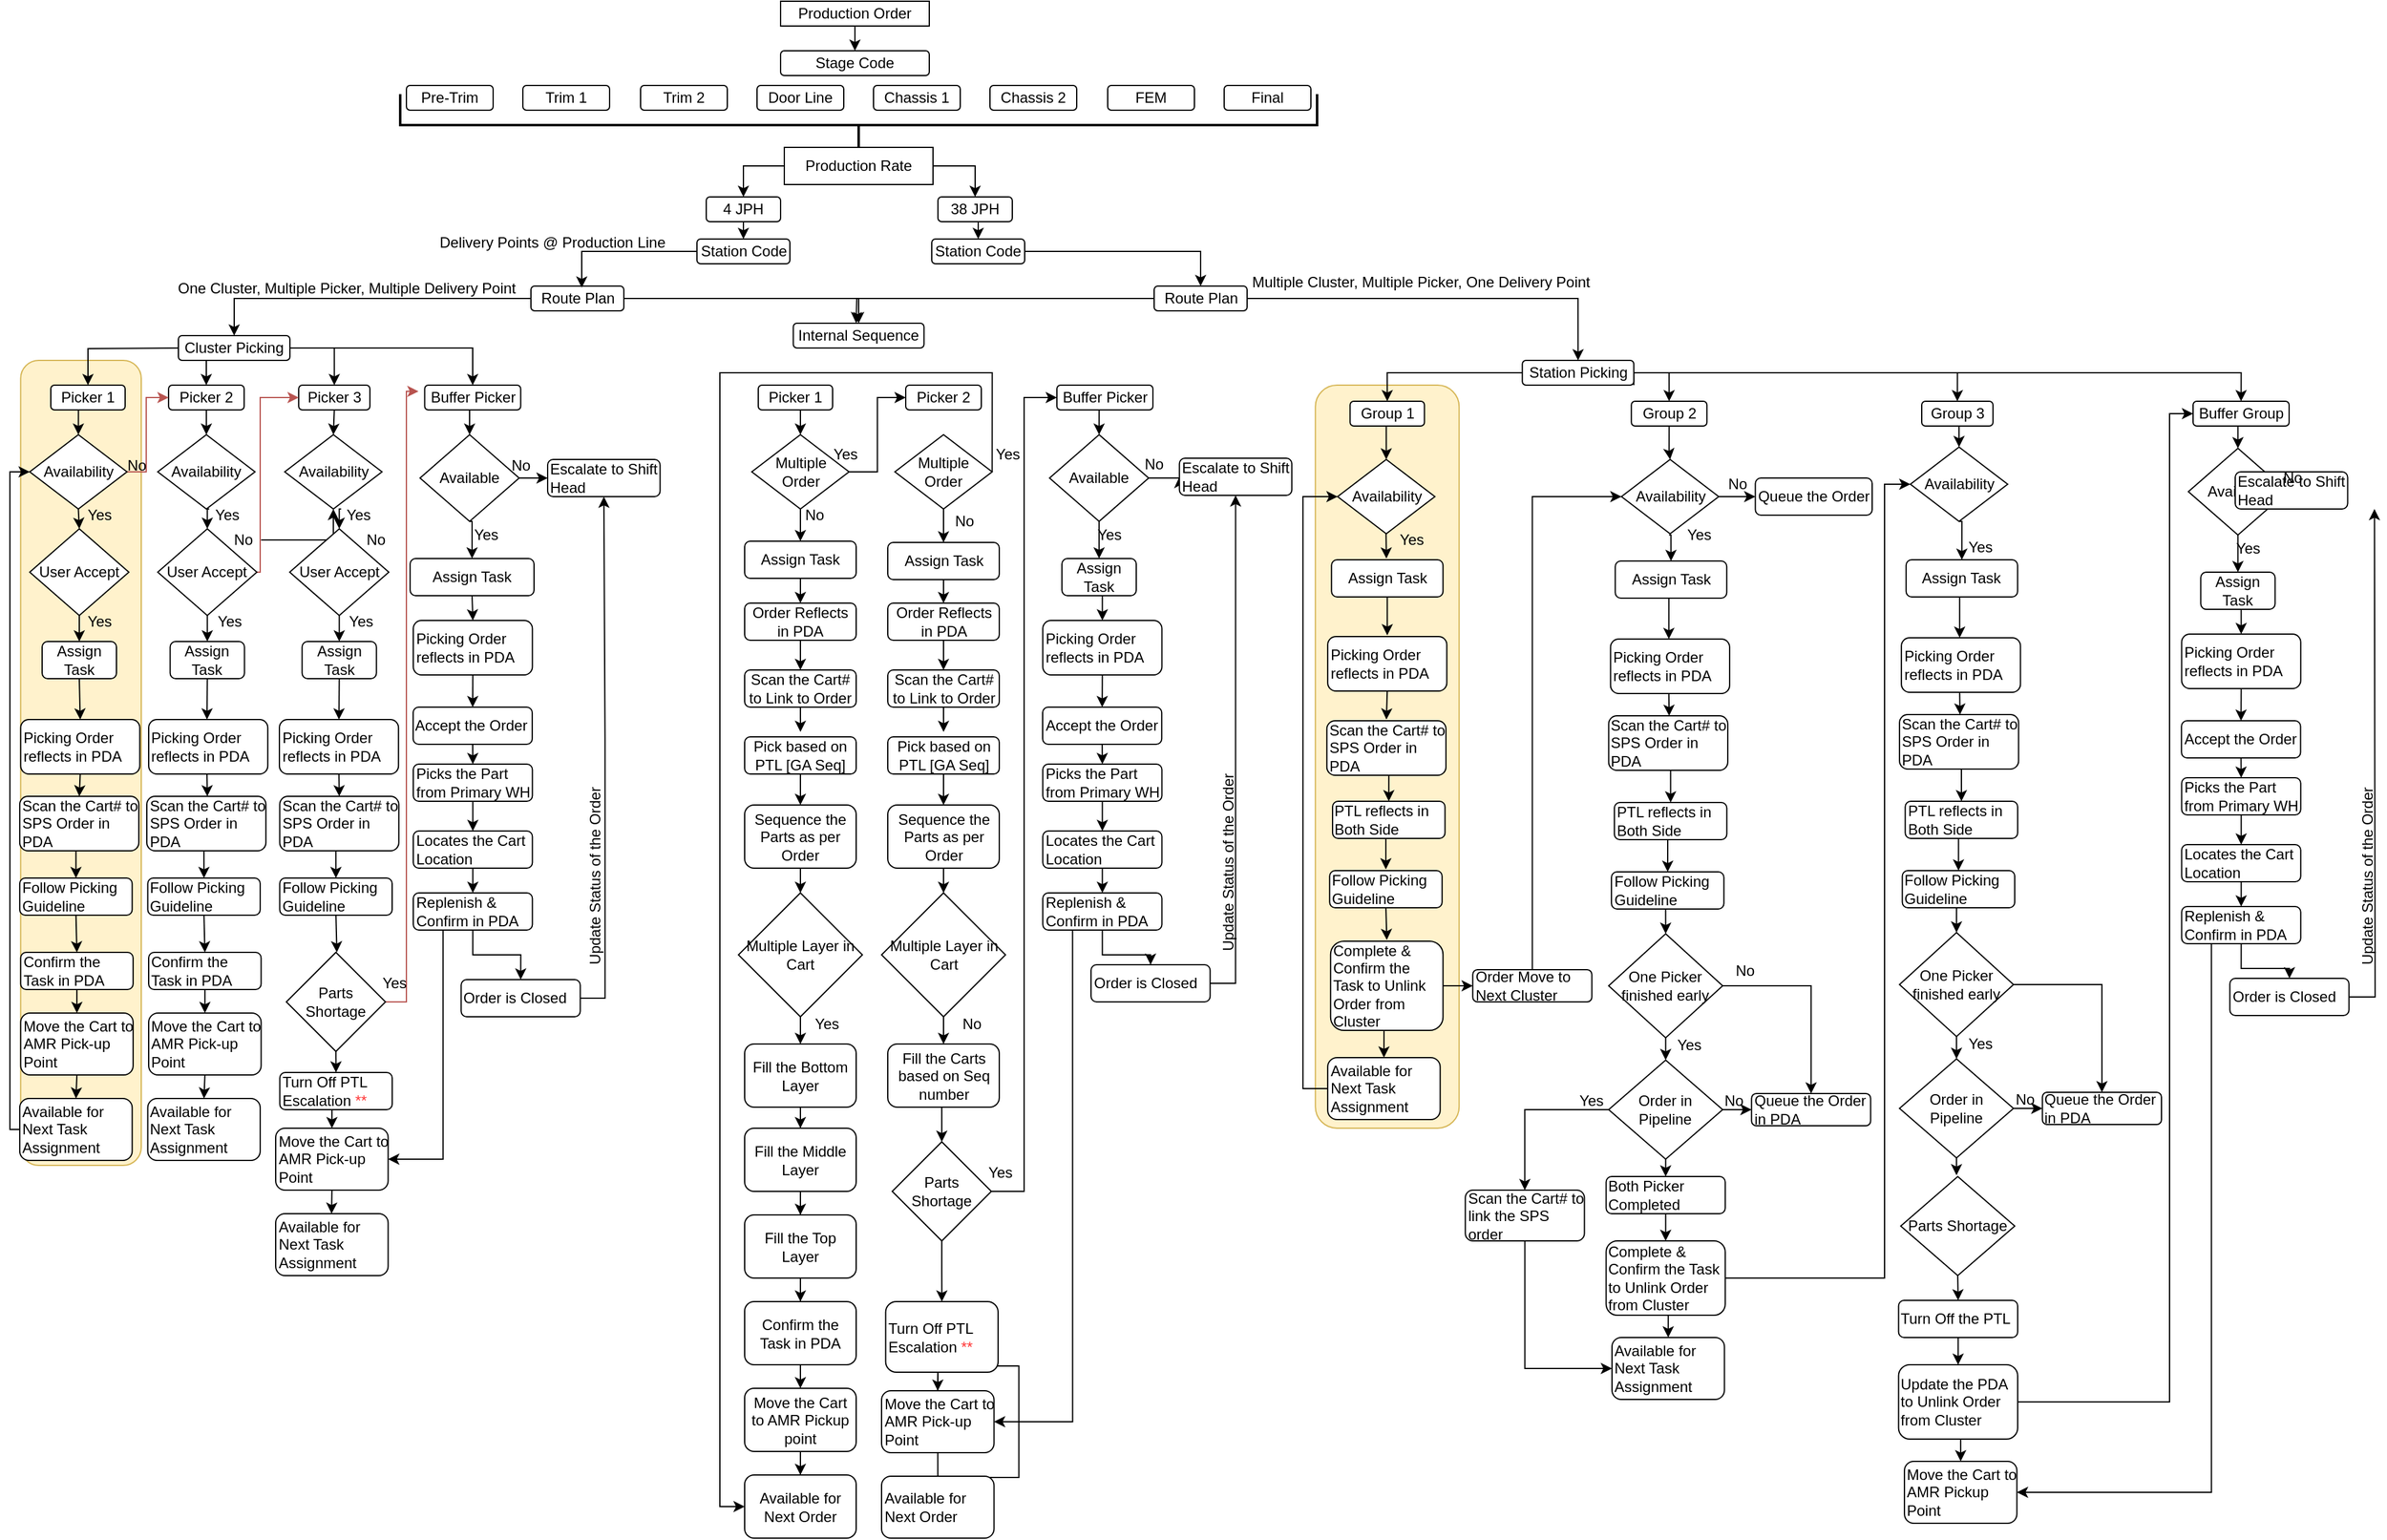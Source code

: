 <mxfile version="27.0.3">
  <diagram name="Page-1" id="ECaA_-LDTP4TBSBRsaxr">
    <mxGraphModel dx="2716" dy="1249" grid="1" gridSize="10" guides="1" tooltips="1" connect="1" arrows="1" fold="1" page="0" pageScale="2" pageWidth="850" pageHeight="1100" math="0" shadow="0">
      <root>
        <mxCell id="0" />
        <mxCell id="1" parent="0" />
        <mxCell id="Q0XkWP68WrlB3HJ1z4Vm-25" style="edgeStyle=orthogonalEdgeStyle;rounded=0;orthogonalLoop=1;jettySize=auto;html=1;exitX=0.5;exitY=1;exitDx=0;exitDy=0;entryX=0.5;entryY=0;entryDx=0;entryDy=0;" parent="1" source="Q0XkWP68WrlB3HJ1z4Vm-3" target="Q0XkWP68WrlB3HJ1z4Vm-5" edge="1">
          <mxGeometry relative="1" as="geometry" />
        </mxCell>
        <mxCell id="Q0XkWP68WrlB3HJ1z4Vm-3" value="Production Order" style="rounded=0;whiteSpace=wrap;html=1;" parent="1" vertex="1">
          <mxGeometry x="349" y="10" width="120" height="20" as="geometry" />
        </mxCell>
        <mxCell id="Q0XkWP68WrlB3HJ1z4Vm-5" value="Stage Code" style="rounded=1;whiteSpace=wrap;html=1;" parent="1" vertex="1">
          <mxGeometry x="349" y="50" width="120" height="20" as="geometry" />
        </mxCell>
        <mxCell id="Q0XkWP68WrlB3HJ1z4Vm-6" value="Pre-Trim" style="rounded=1;whiteSpace=wrap;html=1;" parent="1" vertex="1">
          <mxGeometry x="47" y="78" width="70" height="20" as="geometry" />
        </mxCell>
        <mxCell id="Q0XkWP68WrlB3HJ1z4Vm-8" value="Trim 1" style="rounded=1;whiteSpace=wrap;html=1;" parent="1" vertex="1">
          <mxGeometry x="141" y="78" width="70" height="20" as="geometry" />
        </mxCell>
        <mxCell id="Q0XkWP68WrlB3HJ1z4Vm-9" value="Trim 2" style="rounded=1;whiteSpace=wrap;html=1;" parent="1" vertex="1">
          <mxGeometry x="236" y="78" width="70" height="20" as="geometry" />
        </mxCell>
        <mxCell id="Q0XkWP68WrlB3HJ1z4Vm-10" value="Door Line" style="rounded=1;whiteSpace=wrap;html=1;" parent="1" vertex="1">
          <mxGeometry x="330" y="78" width="70" height="20" as="geometry" />
        </mxCell>
        <mxCell id="Q0XkWP68WrlB3HJ1z4Vm-11" value="Chassis 1" style="rounded=1;whiteSpace=wrap;html=1;" parent="1" vertex="1">
          <mxGeometry x="424" y="78" width="70" height="20" as="geometry" />
        </mxCell>
        <mxCell id="Q0XkWP68WrlB3HJ1z4Vm-12" value="Chassis 2" style="rounded=1;whiteSpace=wrap;html=1;" parent="1" vertex="1">
          <mxGeometry x="518" y="78" width="70" height="20" as="geometry" />
        </mxCell>
        <mxCell id="Q0XkWP68WrlB3HJ1z4Vm-13" value="FEM" style="rounded=1;whiteSpace=wrap;html=1;" parent="1" vertex="1">
          <mxGeometry x="613" y="78" width="70" height="20" as="geometry" />
        </mxCell>
        <mxCell id="Q0XkWP68WrlB3HJ1z4Vm-14" value="Final" style="rounded=1;whiteSpace=wrap;html=1;" parent="1" vertex="1">
          <mxGeometry x="707" y="78" width="70" height="20" as="geometry" />
        </mxCell>
        <mxCell id="Q0XkWP68WrlB3HJ1z4Vm-16" value="" style="strokeWidth=2;html=1;shape=mxgraph.flowchart.annotation_2;align=left;labelPosition=right;pointerEvents=1;rotation=-90;" parent="1" vertex="1">
          <mxGeometry x="387" y="-260" width="50" height="740" as="geometry" />
        </mxCell>
        <mxCell id="Q0XkWP68WrlB3HJ1z4Vm-48" style="edgeStyle=orthogonalEdgeStyle;rounded=0;orthogonalLoop=1;jettySize=auto;html=1;exitX=0;exitY=0.5;exitDx=0;exitDy=0;entryX=0.5;entryY=0;entryDx=0;entryDy=0;" parent="1" source="Q0XkWP68WrlB3HJ1z4Vm-18" target="Q0XkWP68WrlB3HJ1z4Vm-19" edge="1">
          <mxGeometry relative="1" as="geometry" />
        </mxCell>
        <mxCell id="Q0XkWP68WrlB3HJ1z4Vm-49" style="edgeStyle=orthogonalEdgeStyle;rounded=0;orthogonalLoop=1;jettySize=auto;html=1;exitX=1;exitY=0.5;exitDx=0;exitDy=0;" parent="1" source="Q0XkWP68WrlB3HJ1z4Vm-18" target="Q0XkWP68WrlB3HJ1z4Vm-20" edge="1">
          <mxGeometry relative="1" as="geometry" />
        </mxCell>
        <mxCell id="Q0XkWP68WrlB3HJ1z4Vm-18" value="Production Rate" style="rounded=0;whiteSpace=wrap;html=1;" parent="1" vertex="1">
          <mxGeometry x="352" y="128" width="120" height="30" as="geometry" />
        </mxCell>
        <mxCell id="Q0XkWP68WrlB3HJ1z4Vm-23" style="edgeStyle=orthogonalEdgeStyle;rounded=0;orthogonalLoop=1;jettySize=auto;html=1;exitX=0.5;exitY=1;exitDx=0;exitDy=0;entryX=0.5;entryY=0;entryDx=0;entryDy=0;" parent="1" source="Q0XkWP68WrlB3HJ1z4Vm-19" target="Q0XkWP68WrlB3HJ1z4Vm-21" edge="1">
          <mxGeometry relative="1" as="geometry" />
        </mxCell>
        <mxCell id="Q0XkWP68WrlB3HJ1z4Vm-19" value="4 JPH" style="rounded=1;whiteSpace=wrap;html=1;" parent="1" vertex="1">
          <mxGeometry x="289" y="168" width="60" height="20" as="geometry" />
        </mxCell>
        <mxCell id="Q0XkWP68WrlB3HJ1z4Vm-24" style="edgeStyle=orthogonalEdgeStyle;rounded=0;orthogonalLoop=1;jettySize=auto;html=1;exitX=0.5;exitY=1;exitDx=0;exitDy=0;entryX=0.5;entryY=0;entryDx=0;entryDy=0;" parent="1" source="Q0XkWP68WrlB3HJ1z4Vm-20" target="Q0XkWP68WrlB3HJ1z4Vm-22" edge="1">
          <mxGeometry relative="1" as="geometry" />
        </mxCell>
        <mxCell id="Q0XkWP68WrlB3HJ1z4Vm-20" value="38 JPH" style="rounded=1;whiteSpace=wrap;html=1;" parent="1" vertex="1">
          <mxGeometry x="476" y="168" width="60" height="20" as="geometry" />
        </mxCell>
        <mxCell id="Q0XkWP68WrlB3HJ1z4Vm-21" value="Station Code" style="rounded=1;whiteSpace=wrap;html=1;" parent="1" vertex="1">
          <mxGeometry x="281.5" y="202" width="75" height="20" as="geometry" />
        </mxCell>
        <mxCell id="Q0XkWP68WrlB3HJ1z4Vm-51" style="edgeStyle=orthogonalEdgeStyle;rounded=0;orthogonalLoop=1;jettySize=auto;html=1;exitX=1;exitY=0.5;exitDx=0;exitDy=0;entryX=0.5;entryY=0;entryDx=0;entryDy=0;" parent="1" source="Q0XkWP68WrlB3HJ1z4Vm-22" target="Q0XkWP68WrlB3HJ1z4Vm-29" edge="1">
          <mxGeometry relative="1" as="geometry">
            <Array as="points">
              <mxPoint x="688" y="212" />
            </Array>
          </mxGeometry>
        </mxCell>
        <mxCell id="Q0XkWP68WrlB3HJ1z4Vm-22" value="Station Code" style="rounded=1;whiteSpace=wrap;html=1;" parent="1" vertex="1">
          <mxGeometry x="471" y="202" width="75" height="20" as="geometry" />
        </mxCell>
        <mxCell id="Q0XkWP68WrlB3HJ1z4Vm-27" value="Delivery Points @ Production Line" style="text;html=1;align=center;verticalAlign=middle;whiteSpace=wrap;rounded=0;" parent="1" vertex="1">
          <mxGeometry x="70" y="190" width="190" height="30" as="geometry" />
        </mxCell>
        <mxCell id="Q0XkWP68WrlB3HJ1z4Vm-33" style="edgeStyle=orthogonalEdgeStyle;rounded=0;orthogonalLoop=1;jettySize=auto;html=1;exitX=0;exitY=0.5;exitDx=0;exitDy=0;" parent="1" source="Q0XkWP68WrlB3HJ1z4Vm-28" target="Q0XkWP68WrlB3HJ1z4Vm-30" edge="1">
          <mxGeometry relative="1" as="geometry" />
        </mxCell>
        <mxCell id="v4bEyIWDKxA1EAHSsEIr-105" style="edgeStyle=orthogonalEdgeStyle;rounded=0;orthogonalLoop=1;jettySize=auto;html=1;exitX=1;exitY=0.5;exitDx=0;exitDy=0;entryX=0.5;entryY=0;entryDx=0;entryDy=0;" edge="1" parent="1" source="Q0XkWP68WrlB3HJ1z4Vm-28" target="Q0XkWP68WrlB3HJ1z4Vm-31">
          <mxGeometry relative="1" as="geometry" />
        </mxCell>
        <mxCell id="Q0XkWP68WrlB3HJ1z4Vm-28" value="Route Plan" style="rounded=1;whiteSpace=wrap;html=1;" parent="1" vertex="1">
          <mxGeometry x="147.5" y="240" width="75" height="20" as="geometry" />
        </mxCell>
        <mxCell id="Q0XkWP68WrlB3HJ1z4Vm-36" style="edgeStyle=orthogonalEdgeStyle;rounded=0;orthogonalLoop=1;jettySize=auto;html=1;exitX=1;exitY=0.5;exitDx=0;exitDy=0;entryX=0.5;entryY=0;entryDx=0;entryDy=0;" parent="1" source="Q0XkWP68WrlB3HJ1z4Vm-29" target="Q0XkWP68WrlB3HJ1z4Vm-32" edge="1">
          <mxGeometry relative="1" as="geometry" />
        </mxCell>
        <mxCell id="v4bEyIWDKxA1EAHSsEIr-106" style="edgeStyle=orthogonalEdgeStyle;rounded=0;orthogonalLoop=1;jettySize=auto;html=1;exitX=0;exitY=0.5;exitDx=0;exitDy=0;" edge="1" parent="1" source="Q0XkWP68WrlB3HJ1z4Vm-29">
          <mxGeometry relative="1" as="geometry">
            <mxPoint x="410" y="270" as="targetPoint" />
          </mxGeometry>
        </mxCell>
        <mxCell id="Q0XkWP68WrlB3HJ1z4Vm-29" value="Route Plan" style="rounded=1;whiteSpace=wrap;html=1;" parent="1" vertex="1">
          <mxGeometry x="650.5" y="240" width="75" height="20" as="geometry" />
        </mxCell>
        <mxCell id="Q0XkWP68WrlB3HJ1z4Vm-31" value="Internal Sequence" style="rounded=1;whiteSpace=wrap;html=1;flipH=0;" parent="1" vertex="1">
          <mxGeometry x="359.25" y="270" width="105.5" height="20" as="geometry" />
        </mxCell>
        <mxCell id="Q0XkWP68WrlB3HJ1z4Vm-37" value="One Cluster, Multiple Picker, Multiple Delivery Point" style="text;html=1;align=center;verticalAlign=middle;whiteSpace=wrap;rounded=0;" parent="1" vertex="1">
          <mxGeometry x="-140.75" y="232" width="280" height="20" as="geometry" />
        </mxCell>
        <mxCell id="Q0XkWP68WrlB3HJ1z4Vm-38" value="Multiple Cluster, Multiple Picker, One Delivery Point" style="text;html=1;align=center;verticalAlign=middle;whiteSpace=wrap;rounded=0;" parent="1" vertex="1">
          <mxGeometry x="725.5" y="222" width="280" height="30" as="geometry" />
        </mxCell>
        <mxCell id="v4bEyIWDKxA1EAHSsEIr-110" style="edgeStyle=orthogonalEdgeStyle;rounded=0;orthogonalLoop=1;jettySize=auto;html=1;exitX=0;exitY=0.5;exitDx=0;exitDy=0;entryX=0.547;entryY=0.062;entryDx=0;entryDy=0;entryPerimeter=0;" edge="1" parent="1" source="Q0XkWP68WrlB3HJ1z4Vm-21" target="Q0XkWP68WrlB3HJ1z4Vm-28">
          <mxGeometry relative="1" as="geometry" />
        </mxCell>
        <mxCell id="v4bEyIWDKxA1EAHSsEIr-249" style="edgeStyle=orthogonalEdgeStyle;rounded=0;orthogonalLoop=1;jettySize=auto;html=1;exitX=0.5;exitY=1;exitDx=0;exitDy=0;entryX=0.5;entryY=0;entryDx=0;entryDy=0;" edge="1" parent="1" target="v4bEyIWDKxA1EAHSsEIr-251">
          <mxGeometry relative="1" as="geometry">
            <mxPoint x="480.5" y="1111" as="sourcePoint" />
          </mxGeometry>
        </mxCell>
        <mxCell id="v4bEyIWDKxA1EAHSsEIr-320" value="" style="group" vertex="1" connectable="0" parent="1">
          <mxGeometry x="780.64" y="300" width="854.735" height="939" as="geometry" />
        </mxCell>
        <mxCell id="v4bEyIWDKxA1EAHSsEIr-55" value="" style="rounded=1;whiteSpace=wrap;html=1;direction=south;fillColor=#fff2cc;strokeColor=#d6b656;" vertex="1" parent="v4bEyIWDKxA1EAHSsEIr-320">
          <mxGeometry y="20" width="116" height="600" as="geometry" />
        </mxCell>
        <mxCell id="Q0XkWP68WrlB3HJ1z4Vm-56" style="edgeStyle=orthogonalEdgeStyle;rounded=0;orthogonalLoop=1;jettySize=auto;html=1;exitX=0;exitY=0.5;exitDx=0;exitDy=0;entryX=0.5;entryY=0;entryDx=0;entryDy=0;" parent="v4bEyIWDKxA1EAHSsEIr-320" source="Q0XkWP68WrlB3HJ1z4Vm-32" target="Q0XkWP68WrlB3HJ1z4Vm-44" edge="1">
          <mxGeometry relative="1" as="geometry" />
        </mxCell>
        <mxCell id="Q0XkWP68WrlB3HJ1z4Vm-57" style="edgeStyle=orthogonalEdgeStyle;rounded=0;orthogonalLoop=1;jettySize=auto;html=1;entryX=0.5;entryY=0;entryDx=0;entryDy=0;" parent="v4bEyIWDKxA1EAHSsEIr-320" target="Q0XkWP68WrlB3HJ1z4Vm-45" edge="1">
          <mxGeometry relative="1" as="geometry">
            <mxPoint x="260.36" y="10" as="sourcePoint" />
          </mxGeometry>
        </mxCell>
        <mxCell id="Q0XkWP68WrlB3HJ1z4Vm-58" style="edgeStyle=orthogonalEdgeStyle;rounded=0;orthogonalLoop=1;jettySize=auto;html=1;exitX=1;exitY=1;exitDx=0;exitDy=0;entryX=0.5;entryY=0;entryDx=0;entryDy=0;" parent="v4bEyIWDKxA1EAHSsEIr-320" source="Q0XkWP68WrlB3HJ1z4Vm-32" target="Q0XkWP68WrlB3HJ1z4Vm-46" edge="1">
          <mxGeometry relative="1" as="geometry">
            <Array as="points">
              <mxPoint x="257.36" y="10" />
              <mxPoint x="518.36" y="10" />
            </Array>
          </mxGeometry>
        </mxCell>
        <mxCell id="Q0XkWP68WrlB3HJ1z4Vm-59" style="edgeStyle=orthogonalEdgeStyle;rounded=0;orthogonalLoop=1;jettySize=auto;html=1;exitX=1;exitY=0.5;exitDx=0;exitDy=0;entryX=0.5;entryY=0;entryDx=0;entryDy=0;" parent="v4bEyIWDKxA1EAHSsEIr-320" source="Q0XkWP68WrlB3HJ1z4Vm-32" target="Q0XkWP68WrlB3HJ1z4Vm-47" edge="1">
          <mxGeometry relative="1" as="geometry" />
        </mxCell>
        <mxCell id="Q0XkWP68WrlB3HJ1z4Vm-32" value="Station Picking" style="rounded=1;whiteSpace=wrap;html=1;flipH=0;" parent="v4bEyIWDKxA1EAHSsEIr-320" vertex="1">
          <mxGeometry x="167" width="90" height="20" as="geometry" />
        </mxCell>
        <mxCell id="v4bEyIWDKxA1EAHSsEIr-14" style="edgeStyle=orthogonalEdgeStyle;rounded=0;orthogonalLoop=1;jettySize=auto;html=1;exitX=0.638;exitY=0.97;exitDx=0;exitDy=0;entryX=0.5;entryY=0;entryDx=0;entryDy=0;exitPerimeter=0;" edge="1" parent="v4bEyIWDKxA1EAHSsEIr-320" source="Q0XkWP68WrlB3HJ1z4Vm-44" target="v4bEyIWDKxA1EAHSsEIr-1">
          <mxGeometry relative="1" as="geometry" />
        </mxCell>
        <mxCell id="Q0XkWP68WrlB3HJ1z4Vm-44" value="Group 1" style="rounded=1;whiteSpace=wrap;html=1;flipH=1;" parent="v4bEyIWDKxA1EAHSsEIr-320" vertex="1">
          <mxGeometry x="28" y="33" width="60" height="20" as="geometry" />
        </mxCell>
        <mxCell id="v4bEyIWDKxA1EAHSsEIr-200" style="edgeStyle=orthogonalEdgeStyle;rounded=0;orthogonalLoop=1;jettySize=auto;html=1;exitX=0.5;exitY=1;exitDx=0;exitDy=0;" edge="1" parent="v4bEyIWDKxA1EAHSsEIr-320" source="Q0XkWP68WrlB3HJ1z4Vm-45" target="v4bEyIWDKxA1EAHSsEIr-68">
          <mxGeometry relative="1" as="geometry" />
        </mxCell>
        <mxCell id="Q0XkWP68WrlB3HJ1z4Vm-45" value="Group 2" style="rounded=1;whiteSpace=wrap;html=1;flipH=1;" parent="v4bEyIWDKxA1EAHSsEIr-320" vertex="1">
          <mxGeometry x="255.0" y="33" width="61" height="20" as="geometry" />
        </mxCell>
        <mxCell id="v4bEyIWDKxA1EAHSsEIr-201" style="edgeStyle=orthogonalEdgeStyle;rounded=0;orthogonalLoop=1;jettySize=auto;html=1;exitX=0.5;exitY=1;exitDx=0;exitDy=0;entryX=0.5;entryY=0;entryDx=0;entryDy=0;" edge="1" parent="v4bEyIWDKxA1EAHSsEIr-320" source="Q0XkWP68WrlB3HJ1z4Vm-46" target="v4bEyIWDKxA1EAHSsEIr-152">
          <mxGeometry relative="1" as="geometry" />
        </mxCell>
        <mxCell id="Q0XkWP68WrlB3HJ1z4Vm-46" value="Group 3" style="rounded=1;whiteSpace=wrap;html=1;flipH=1;" parent="v4bEyIWDKxA1EAHSsEIr-320" vertex="1">
          <mxGeometry x="489.36" y="33" width="57.5" height="20" as="geometry" />
        </mxCell>
        <mxCell id="v4bEyIWDKxA1EAHSsEIr-182" style="edgeStyle=orthogonalEdgeStyle;rounded=0;orthogonalLoop=1;jettySize=auto;html=1;exitX=0.5;exitY=1;exitDx=0;exitDy=0;entryX=0.5;entryY=0;entryDx=0;entryDy=0;" edge="1" parent="v4bEyIWDKxA1EAHSsEIr-320" source="Q0XkWP68WrlB3HJ1z4Vm-47" target="v4bEyIWDKxA1EAHSsEIr-167">
          <mxGeometry relative="1" as="geometry" />
        </mxCell>
        <mxCell id="Q0XkWP68WrlB3HJ1z4Vm-47" value="Buffer Group" style="rounded=1;whiteSpace=wrap;html=1;flipH=1;" parent="v4bEyIWDKxA1EAHSsEIr-320" vertex="1">
          <mxGeometry x="708.36" y="33" width="77.5" height="20" as="geometry" />
        </mxCell>
        <mxCell id="v4bEyIWDKxA1EAHSsEIr-1" value="Availability" style="rhombus;whiteSpace=wrap;html=1;" vertex="1" parent="v4bEyIWDKxA1EAHSsEIr-320">
          <mxGeometry x="17.93" y="80" width="78.5" height="60" as="geometry" />
        </mxCell>
        <mxCell id="v4bEyIWDKxA1EAHSsEIr-4" style="edgeStyle=orthogonalEdgeStyle;rounded=0;orthogonalLoop=1;jettySize=auto;html=1;exitX=0.5;exitY=1;exitDx=0;exitDy=0;entryX=0.5;entryY=0;entryDx=0;entryDy=0;" edge="1" parent="v4bEyIWDKxA1EAHSsEIr-320">
          <mxGeometry relative="1" as="geometry">
            <mxPoint x="58" y="190" as="sourcePoint" />
            <mxPoint x="58" y="222" as="targetPoint" />
          </mxGeometry>
        </mxCell>
        <mxCell id="v4bEyIWDKxA1EAHSsEIr-5" value="Assign Task" style="rounded=1;whiteSpace=wrap;html=1;flipH=1;" vertex="1" parent="v4bEyIWDKxA1EAHSsEIr-320">
          <mxGeometry x="13" y="161" width="90" height="30" as="geometry" />
        </mxCell>
        <mxCell id="v4bEyIWDKxA1EAHSsEIr-6" style="edgeStyle=orthogonalEdgeStyle;rounded=0;orthogonalLoop=1;jettySize=auto;html=1;entryX=0.5;entryY=0;entryDx=0;entryDy=0;" edge="1" parent="v4bEyIWDKxA1EAHSsEIr-320">
          <mxGeometry relative="1" as="geometry">
            <mxPoint x="57" y="140" as="sourcePoint" />
            <mxPoint x="57.3" y="160" as="targetPoint" />
          </mxGeometry>
        </mxCell>
        <mxCell id="v4bEyIWDKxA1EAHSsEIr-7" value="Yes" style="text;html=1;align=center;verticalAlign=middle;whiteSpace=wrap;rounded=0;" vertex="1" parent="v4bEyIWDKxA1EAHSsEIr-320">
          <mxGeometry x="63.43" y="140" width="28.5" height="10" as="geometry" />
        </mxCell>
        <mxCell id="v4bEyIWDKxA1EAHSsEIr-8" style="edgeStyle=orthogonalEdgeStyle;rounded=0;orthogonalLoop=1;jettySize=auto;html=1;exitX=0.5;exitY=1;exitDx=0;exitDy=0;entryX=0.5;entryY=0;entryDx=0;entryDy=0;" edge="1" parent="v4bEyIWDKxA1EAHSsEIr-320">
          <mxGeometry relative="1" as="geometry">
            <mxPoint x="58" y="266" as="sourcePoint" />
            <mxPoint x="57.3" y="290" as="targetPoint" />
          </mxGeometry>
        </mxCell>
        <mxCell id="v4bEyIWDKxA1EAHSsEIr-9" value="Picking Order reflects in PDA" style="rounded=1;whiteSpace=wrap;html=1;flipH=1;align=left;" vertex="1" parent="v4bEyIWDKxA1EAHSsEIr-320">
          <mxGeometry x="9.94" y="223" width="96.12" height="44" as="geometry" />
        </mxCell>
        <mxCell id="v4bEyIWDKxA1EAHSsEIr-79" style="edgeStyle=orthogonalEdgeStyle;rounded=0;orthogonalLoop=1;jettySize=auto;html=1;exitX=0.5;exitY=1;exitDx=0;exitDy=0;entryX=0.5;entryY=0;entryDx=0;entryDy=0;" edge="1" parent="v4bEyIWDKxA1EAHSsEIr-320" source="v4bEyIWDKxA1EAHSsEIr-12" target="v4bEyIWDKxA1EAHSsEIr-39">
          <mxGeometry relative="1" as="geometry" />
        </mxCell>
        <mxCell id="v4bEyIWDKxA1EAHSsEIr-12" value="Scan the Cart# to SPS Order in PDA" style="rounded=1;whiteSpace=wrap;html=1;flipH=1;align=left;" vertex="1" parent="v4bEyIWDKxA1EAHSsEIr-320">
          <mxGeometry x="9.24" y="291" width="96.12" height="44" as="geometry" />
        </mxCell>
        <mxCell id="v4bEyIWDKxA1EAHSsEIr-45" style="edgeStyle=orthogonalEdgeStyle;rounded=0;orthogonalLoop=1;jettySize=auto;html=1;exitX=0.5;exitY=1;exitDx=0;exitDy=0;entryX=0.5;entryY=0;entryDx=0;entryDy=0;" edge="1" parent="v4bEyIWDKxA1EAHSsEIr-320">
          <mxGeometry relative="1" as="geometry">
            <mxPoint x="59.225" y="385" as="sourcePoint" />
            <mxPoint x="56.865" y="411" as="targetPoint" />
          </mxGeometry>
        </mxCell>
        <mxCell id="v4bEyIWDKxA1EAHSsEIr-39" value="PTL reflects in Both Side" style="rounded=1;whiteSpace=wrap;html=1;flipH=1;align=left;" vertex="1" parent="v4bEyIWDKxA1EAHSsEIr-320">
          <mxGeometry x="13.85" y="356" width="90.75" height="30" as="geometry" />
        </mxCell>
        <mxCell id="v4bEyIWDKxA1EAHSsEIr-94" style="edgeStyle=orthogonalEdgeStyle;rounded=0;orthogonalLoop=1;jettySize=auto;html=1;exitX=1;exitY=0.5;exitDx=0;exitDy=0;entryX=0;entryY=0.5;entryDx=0;entryDy=0;" edge="1" parent="v4bEyIWDKxA1EAHSsEIr-320" source="v4bEyIWDKxA1EAHSsEIr-46" target="v4bEyIWDKxA1EAHSsEIr-92">
          <mxGeometry relative="1" as="geometry" />
        </mxCell>
        <mxCell id="v4bEyIWDKxA1EAHSsEIr-112" style="edgeStyle=orthogonalEdgeStyle;rounded=0;orthogonalLoop=1;jettySize=auto;html=1;exitX=0;exitY=0.5;exitDx=0;exitDy=0;" edge="1" parent="v4bEyIWDKxA1EAHSsEIr-320" source="v4bEyIWDKxA1EAHSsEIr-46" target="v4bEyIWDKxA1EAHSsEIr-47">
          <mxGeometry relative="1" as="geometry" />
        </mxCell>
        <mxCell id="v4bEyIWDKxA1EAHSsEIr-117" style="edgeStyle=orthogonalEdgeStyle;rounded=0;orthogonalLoop=1;jettySize=auto;html=1;exitX=0.5;exitY=1;exitDx=0;exitDy=0;entryX=0.5;entryY=0;entryDx=0;entryDy=0;" edge="1" parent="v4bEyIWDKxA1EAHSsEIr-320" source="v4bEyIWDKxA1EAHSsEIr-46" target="v4bEyIWDKxA1EAHSsEIr-83">
          <mxGeometry relative="1" as="geometry" />
        </mxCell>
        <mxCell id="v4bEyIWDKxA1EAHSsEIr-46" value="Order in&lt;br&gt;Pipeline" style="rhombus;whiteSpace=wrap;html=1;" vertex="1" parent="v4bEyIWDKxA1EAHSsEIr-320">
          <mxGeometry x="236.69" y="565" width="92" height="80" as="geometry" />
        </mxCell>
        <mxCell id="v4bEyIWDKxA1EAHSsEIr-118" style="edgeStyle=orthogonalEdgeStyle;rounded=0;orthogonalLoop=1;jettySize=auto;html=1;exitX=0.5;exitY=1;exitDx=0;exitDy=0;entryX=0;entryY=0.5;entryDx=0;entryDy=0;" edge="1" parent="v4bEyIWDKxA1EAHSsEIr-320" source="v4bEyIWDKxA1EAHSsEIr-47" target="v4bEyIWDKxA1EAHSsEIr-87">
          <mxGeometry relative="1" as="geometry" />
        </mxCell>
        <mxCell id="v4bEyIWDKxA1EAHSsEIr-47" value="Scan the Cart# to link the SPS order" style="rounded=1;whiteSpace=wrap;html=1;flipH=1;align=left;" vertex="1" parent="v4bEyIWDKxA1EAHSsEIr-320">
          <mxGeometry x="121.0" y="670" width="96.12" height="41" as="geometry" />
        </mxCell>
        <mxCell id="v4bEyIWDKxA1EAHSsEIr-75" style="edgeStyle=orthogonalEdgeStyle;rounded=0;orthogonalLoop=1;jettySize=auto;html=1;exitX=0.5;exitY=1;exitDx=0;exitDy=0;entryX=0.5;entryY=0;entryDx=0;entryDy=0;" edge="1" parent="v4bEyIWDKxA1EAHSsEIr-320" source="v4bEyIWDKxA1EAHSsEIr-48" target="v4bEyIWDKxA1EAHSsEIr-46">
          <mxGeometry relative="1" as="geometry" />
        </mxCell>
        <mxCell id="v4bEyIWDKxA1EAHSsEIr-111" style="edgeStyle=orthogonalEdgeStyle;rounded=0;orthogonalLoop=1;jettySize=auto;html=1;exitX=1;exitY=0.5;exitDx=0;exitDy=0;entryX=0.5;entryY=0;entryDx=0;entryDy=0;" edge="1" parent="v4bEyIWDKxA1EAHSsEIr-320" source="v4bEyIWDKxA1EAHSsEIr-48" target="v4bEyIWDKxA1EAHSsEIr-92">
          <mxGeometry relative="1" as="geometry" />
        </mxCell>
        <mxCell id="v4bEyIWDKxA1EAHSsEIr-48" value="One Picker finished early" style="rhombus;whiteSpace=wrap;html=1;" vertex="1" parent="v4bEyIWDKxA1EAHSsEIr-320">
          <mxGeometry x="236.69" y="463" width="92" height="84" as="geometry" />
        </mxCell>
        <mxCell id="v4bEyIWDKxA1EAHSsEIr-52" style="edgeStyle=orthogonalEdgeStyle;rounded=0;orthogonalLoop=1;jettySize=auto;html=1;exitX=0.5;exitY=1;exitDx=0;exitDy=0;entryX=0.5;entryY=0;entryDx=0;entryDy=0;" edge="1" parent="v4bEyIWDKxA1EAHSsEIr-320">
          <mxGeometry relative="1" as="geometry">
            <mxPoint x="56.865" y="441" as="sourcePoint" />
            <mxPoint x="57.625" y="468" as="targetPoint" />
          </mxGeometry>
        </mxCell>
        <mxCell id="v4bEyIWDKxA1EAHSsEIr-49" value="Follow Picking Guideline" style="rounded=1;whiteSpace=wrap;html=1;flipH=1;align=left;" vertex="1" parent="v4bEyIWDKxA1EAHSsEIr-320">
          <mxGeometry x="11.49" y="412" width="90.75" height="30" as="geometry" />
        </mxCell>
        <mxCell id="v4bEyIWDKxA1EAHSsEIr-53" style="edgeStyle=orthogonalEdgeStyle;rounded=0;orthogonalLoop=1;jettySize=auto;html=1;exitX=0.5;exitY=1;exitDx=0;exitDy=0;entryX=0.5;entryY=0;entryDx=0;entryDy=0;" edge="1" parent="v4bEyIWDKxA1EAHSsEIr-320" target="v4bEyIWDKxA1EAHSsEIr-51">
          <mxGeometry relative="1" as="geometry">
            <mxPoint x="57.625" y="540" as="sourcePoint" />
          </mxGeometry>
        </mxCell>
        <mxCell id="v4bEyIWDKxA1EAHSsEIr-99" style="edgeStyle=orthogonalEdgeStyle;rounded=0;orthogonalLoop=1;jettySize=auto;html=1;exitX=1;exitY=0.5;exitDx=0;exitDy=0;" edge="1" parent="v4bEyIWDKxA1EAHSsEIr-320" source="v4bEyIWDKxA1EAHSsEIr-50" target="v4bEyIWDKxA1EAHSsEIr-98">
          <mxGeometry relative="1" as="geometry" />
        </mxCell>
        <mxCell id="v4bEyIWDKxA1EAHSsEIr-50" value="Complete &amp;amp; Confirm the Task to Unlink Order from Cluster" style="rounded=1;whiteSpace=wrap;html=1;flipH=1;align=left;" vertex="1" parent="v4bEyIWDKxA1EAHSsEIr-320">
          <mxGeometry x="12.25" y="469" width="90.75" height="72" as="geometry" />
        </mxCell>
        <mxCell id="v4bEyIWDKxA1EAHSsEIr-56" style="edgeStyle=orthogonalEdgeStyle;rounded=0;orthogonalLoop=1;jettySize=auto;html=1;exitX=0;exitY=0.5;exitDx=0;exitDy=0;entryX=0;entryY=0.5;entryDx=0;entryDy=0;" edge="1" parent="v4bEyIWDKxA1EAHSsEIr-320" source="v4bEyIWDKxA1EAHSsEIr-51" target="v4bEyIWDKxA1EAHSsEIr-1">
          <mxGeometry relative="1" as="geometry" />
        </mxCell>
        <mxCell id="v4bEyIWDKxA1EAHSsEIr-51" value="Available for Next Task Assignment" style="rounded=1;whiteSpace=wrap;html=1;flipH=1;align=left;" vertex="1" parent="v4bEyIWDKxA1EAHSsEIr-320">
          <mxGeometry x="9.94" y="563" width="90.75" height="50" as="geometry" />
        </mxCell>
        <mxCell id="v4bEyIWDKxA1EAHSsEIr-57" style="edgeStyle=orthogonalEdgeStyle;rounded=0;orthogonalLoop=1;jettySize=auto;html=1;exitX=0.5;exitY=1;exitDx=0;exitDy=0;entryX=0.5;entryY=0;entryDx=0;entryDy=0;" edge="1" parent="v4bEyIWDKxA1EAHSsEIr-320" target="v4bEyIWDKxA1EAHSsEIr-60">
          <mxGeometry relative="1" as="geometry">
            <mxPoint x="285.5" y="141" as="sourcePoint" />
          </mxGeometry>
        </mxCell>
        <mxCell id="v4bEyIWDKxA1EAHSsEIr-59" style="edgeStyle=orthogonalEdgeStyle;rounded=0;orthogonalLoop=1;jettySize=auto;html=1;exitX=0.5;exitY=1;exitDx=0;exitDy=0;entryX=0.5;entryY=0;entryDx=0;entryDy=0;" edge="1" parent="v4bEyIWDKxA1EAHSsEIr-320" source="v4bEyIWDKxA1EAHSsEIr-60">
          <mxGeometry relative="1" as="geometry">
            <mxPoint x="285.25" y="225" as="targetPoint" />
          </mxGeometry>
        </mxCell>
        <mxCell id="v4bEyIWDKxA1EAHSsEIr-60" value="Assign Task" style="rounded=1;whiteSpace=wrap;html=1;flipH=1;" vertex="1" parent="v4bEyIWDKxA1EAHSsEIr-320">
          <mxGeometry x="242" y="162" width="90" height="30" as="geometry" />
        </mxCell>
        <mxCell id="v4bEyIWDKxA1EAHSsEIr-63" style="edgeStyle=orthogonalEdgeStyle;rounded=0;orthogonalLoop=1;jettySize=auto;html=1;exitX=0.5;exitY=1;exitDx=0;exitDy=0;entryX=0.5;entryY=0;entryDx=0;entryDy=0;" edge="1" parent="v4bEyIWDKxA1EAHSsEIr-320">
          <mxGeometry relative="1" as="geometry">
            <mxPoint x="285.25" y="269" as="sourcePoint" />
            <mxPoint x="285.51" y="287" as="targetPoint" />
          </mxGeometry>
        </mxCell>
        <mxCell id="v4bEyIWDKxA1EAHSsEIr-64" value="Picking Order reflects in PDA" style="rounded=1;whiteSpace=wrap;html=1;flipH=1;align=left;" vertex="1" parent="v4bEyIWDKxA1EAHSsEIr-320">
          <mxGeometry x="238.2" y="225" width="96.12" height="44" as="geometry" />
        </mxCell>
        <mxCell id="v4bEyIWDKxA1EAHSsEIr-72" style="edgeStyle=orthogonalEdgeStyle;rounded=0;orthogonalLoop=1;jettySize=auto;html=1;exitX=0.5;exitY=1;exitDx=0;exitDy=0;entryX=0.5;entryY=0;entryDx=0;entryDy=0;" edge="1" parent="v4bEyIWDKxA1EAHSsEIr-320" source="v4bEyIWDKxA1EAHSsEIr-66" target="v4bEyIWDKxA1EAHSsEIr-70">
          <mxGeometry relative="1" as="geometry" />
        </mxCell>
        <mxCell id="v4bEyIWDKxA1EAHSsEIr-66" value="Scan the Cart# to SPS Order in PDA" style="rounded=1;whiteSpace=wrap;html=1;flipH=1;align=left;" vertex="1" parent="v4bEyIWDKxA1EAHSsEIr-320">
          <mxGeometry x="236.69" y="287" width="96.12" height="44" as="geometry" />
        </mxCell>
        <mxCell id="v4bEyIWDKxA1EAHSsEIr-149" style="edgeStyle=orthogonalEdgeStyle;rounded=0;orthogonalLoop=1;jettySize=auto;html=1;exitX=1;exitY=0.5;exitDx=0;exitDy=0;entryX=0;entryY=0.5;entryDx=0;entryDy=0;" edge="1" parent="v4bEyIWDKxA1EAHSsEIr-320" source="v4bEyIWDKxA1EAHSsEIr-68" target="v4bEyIWDKxA1EAHSsEIr-148">
          <mxGeometry relative="1" as="geometry" />
        </mxCell>
        <mxCell id="v4bEyIWDKxA1EAHSsEIr-68" value="Availability" style="rhombus;whiteSpace=wrap;html=1;" vertex="1" parent="v4bEyIWDKxA1EAHSsEIr-320">
          <mxGeometry x="247.01" y="80" width="78.5" height="60" as="geometry" />
        </mxCell>
        <mxCell id="v4bEyIWDKxA1EAHSsEIr-73" style="edgeStyle=orthogonalEdgeStyle;rounded=0;orthogonalLoop=1;jettySize=auto;html=1;exitX=0.5;exitY=1;exitDx=0;exitDy=0;entryX=0.5;entryY=0;entryDx=0;entryDy=0;" edge="1" parent="v4bEyIWDKxA1EAHSsEIr-320" source="v4bEyIWDKxA1EAHSsEIr-70" target="v4bEyIWDKxA1EAHSsEIr-71">
          <mxGeometry relative="1" as="geometry" />
        </mxCell>
        <mxCell id="v4bEyIWDKxA1EAHSsEIr-70" value="PTL reflects in Both Side" style="rounded=1;whiteSpace=wrap;html=1;flipH=1;align=left;" vertex="1" parent="v4bEyIWDKxA1EAHSsEIr-320">
          <mxGeometry x="241.3" y="357" width="90.75" height="30" as="geometry" />
        </mxCell>
        <mxCell id="v4bEyIWDKxA1EAHSsEIr-74" style="edgeStyle=orthogonalEdgeStyle;rounded=0;orthogonalLoop=1;jettySize=auto;html=1;exitX=0.5;exitY=1;exitDx=0;exitDy=0;entryX=0.5;entryY=0;entryDx=0;entryDy=0;" edge="1" parent="v4bEyIWDKxA1EAHSsEIr-320" source="v4bEyIWDKxA1EAHSsEIr-71" target="v4bEyIWDKxA1EAHSsEIr-48">
          <mxGeometry relative="1" as="geometry" />
        </mxCell>
        <mxCell id="v4bEyIWDKxA1EAHSsEIr-71" value="Follow Picking Guideline" style="rounded=1;whiteSpace=wrap;html=1;flipH=1;align=left;" vertex="1" parent="v4bEyIWDKxA1EAHSsEIr-320">
          <mxGeometry x="238.94" y="413" width="90.75" height="30" as="geometry" />
        </mxCell>
        <mxCell id="v4bEyIWDKxA1EAHSsEIr-113" style="edgeStyle=orthogonalEdgeStyle;rounded=0;orthogonalLoop=1;jettySize=auto;html=1;exitX=0.5;exitY=1;exitDx=0;exitDy=0;entryX=0.5;entryY=0;entryDx=0;entryDy=0;" edge="1" parent="v4bEyIWDKxA1EAHSsEIr-320" source="v4bEyIWDKxA1EAHSsEIr-83" target="v4bEyIWDKxA1EAHSsEIr-84">
          <mxGeometry relative="1" as="geometry" />
        </mxCell>
        <mxCell id="v4bEyIWDKxA1EAHSsEIr-83" value="Both Picker Completed" style="rounded=1;whiteSpace=wrap;html=1;flipH=1;align=left;" vertex="1" parent="v4bEyIWDKxA1EAHSsEIr-320">
          <mxGeometry x="234.63" y="659" width="96.12" height="30" as="geometry" />
        </mxCell>
        <mxCell id="v4bEyIWDKxA1EAHSsEIr-116" style="edgeStyle=orthogonalEdgeStyle;rounded=0;orthogonalLoop=1;jettySize=auto;html=1;exitX=0.5;exitY=1;exitDx=0;exitDy=0;entryX=0.5;entryY=0;entryDx=0;entryDy=0;" edge="1" parent="v4bEyIWDKxA1EAHSsEIr-320" source="v4bEyIWDKxA1EAHSsEIr-84" target="v4bEyIWDKxA1EAHSsEIr-87">
          <mxGeometry relative="1" as="geometry" />
        </mxCell>
        <mxCell id="v4bEyIWDKxA1EAHSsEIr-155" style="edgeStyle=orthogonalEdgeStyle;rounded=0;orthogonalLoop=1;jettySize=auto;html=1;exitX=1;exitY=0.5;exitDx=0;exitDy=0;entryX=0;entryY=0.5;entryDx=0;entryDy=0;" edge="1" parent="v4bEyIWDKxA1EAHSsEIr-320" source="v4bEyIWDKxA1EAHSsEIr-84" target="v4bEyIWDKxA1EAHSsEIr-152">
          <mxGeometry relative="1" as="geometry">
            <Array as="points">
              <mxPoint x="459.36" y="741" />
              <mxPoint x="459.36" y="100" />
            </Array>
          </mxGeometry>
        </mxCell>
        <mxCell id="v4bEyIWDKxA1EAHSsEIr-84" value="Complete &amp;amp; Confirm the Task to Unlink Order from Cluster" style="rounded=1;whiteSpace=wrap;html=1;flipH=1;align=left;" vertex="1" parent="v4bEyIWDKxA1EAHSsEIr-320">
          <mxGeometry x="234.63" y="711" width="96.12" height="60" as="geometry" />
        </mxCell>
        <mxCell id="v4bEyIWDKxA1EAHSsEIr-87" value="Available for Next Task Assignment" style="rounded=1;whiteSpace=wrap;html=1;flipH=1;align=left;" vertex="1" parent="v4bEyIWDKxA1EAHSsEIr-320">
          <mxGeometry x="239.37" y="789" width="90.75" height="50" as="geometry" />
        </mxCell>
        <mxCell id="v4bEyIWDKxA1EAHSsEIr-90" value="Yes" style="text;html=1;align=center;verticalAlign=middle;whiteSpace=wrap;rounded=0;" vertex="1" parent="v4bEyIWDKxA1EAHSsEIr-320">
          <mxGeometry x="287.5" y="547" width="28.5" height="12" as="geometry" />
        </mxCell>
        <mxCell id="v4bEyIWDKxA1EAHSsEIr-91" value="Yes" style="text;html=1;align=center;verticalAlign=middle;whiteSpace=wrap;rounded=0;" vertex="1" parent="v4bEyIWDKxA1EAHSsEIr-320">
          <mxGeometry x="208.19" y="592" width="28.5" height="12" as="geometry" />
        </mxCell>
        <mxCell id="v4bEyIWDKxA1EAHSsEIr-92" value="Queue the Order in PDA" style="rounded=1;whiteSpace=wrap;html=1;flipH=1;align=left;" vertex="1" parent="v4bEyIWDKxA1EAHSsEIr-320">
          <mxGeometry x="352.0" y="592" width="96.12" height="26" as="geometry" />
        </mxCell>
        <mxCell id="v4bEyIWDKxA1EAHSsEIr-95" value="No" style="text;html=1;align=center;verticalAlign=middle;whiteSpace=wrap;rounded=0;" vertex="1" parent="v4bEyIWDKxA1EAHSsEIr-320">
          <mxGeometry x="323.5" y="592" width="28.5" height="12" as="geometry" />
        </mxCell>
        <mxCell id="v4bEyIWDKxA1EAHSsEIr-123" style="edgeStyle=orthogonalEdgeStyle;rounded=0;orthogonalLoop=1;jettySize=auto;html=1;exitX=0.5;exitY=0;exitDx=0;exitDy=0;entryX=0;entryY=0.5;entryDx=0;entryDy=0;" edge="1" parent="v4bEyIWDKxA1EAHSsEIr-320" source="v4bEyIWDKxA1EAHSsEIr-98" target="v4bEyIWDKxA1EAHSsEIr-68">
          <mxGeometry relative="1" as="geometry" />
        </mxCell>
        <mxCell id="v4bEyIWDKxA1EAHSsEIr-98" value="Order Move to Next Cluster" style="rounded=1;whiteSpace=wrap;html=1;flipH=1;align=left;" vertex="1" parent="v4bEyIWDKxA1EAHSsEIr-320">
          <mxGeometry x="127" y="492" width="96.12" height="26" as="geometry" />
        </mxCell>
        <mxCell id="v4bEyIWDKxA1EAHSsEIr-121" value="Yes" style="text;html=1;align=center;verticalAlign=middle;whiteSpace=wrap;rounded=0;" vertex="1" parent="v4bEyIWDKxA1EAHSsEIr-320">
          <mxGeometry x="295.0" y="136" width="28.5" height="10" as="geometry" />
        </mxCell>
        <mxCell id="v4bEyIWDKxA1EAHSsEIr-124" style="edgeStyle=orthogonalEdgeStyle;rounded=0;orthogonalLoop=1;jettySize=auto;html=1;exitX=1;exitY=0.5;exitDx=0;exitDy=0;entryX=0;entryY=0.5;entryDx=0;entryDy=0;" edge="1" parent="v4bEyIWDKxA1EAHSsEIr-320" source="v4bEyIWDKxA1EAHSsEIr-126" target="v4bEyIWDKxA1EAHSsEIr-146">
          <mxGeometry relative="1" as="geometry" />
        </mxCell>
        <mxCell id="v4bEyIWDKxA1EAHSsEIr-125" style="edgeStyle=orthogonalEdgeStyle;rounded=0;orthogonalLoop=1;jettySize=auto;html=1;exitX=0.5;exitY=1;exitDx=0;exitDy=0;entryX=0.5;entryY=0;entryDx=0;entryDy=0;" edge="1" parent="v4bEyIWDKxA1EAHSsEIr-320" source="v4bEyIWDKxA1EAHSsEIr-126">
          <mxGeometry relative="1" as="geometry">
            <mxPoint x="517.42" y="658.0" as="targetPoint" />
          </mxGeometry>
        </mxCell>
        <mxCell id="v4bEyIWDKxA1EAHSsEIr-126" value="Order in&lt;br&gt;Pipeline" style="rhombus;whiteSpace=wrap;html=1;" vertex="1" parent="v4bEyIWDKxA1EAHSsEIr-320">
          <mxGeometry x="471.42" y="564" width="92" height="80" as="geometry" />
        </mxCell>
        <mxCell id="v4bEyIWDKxA1EAHSsEIr-127" style="edgeStyle=orthogonalEdgeStyle;rounded=0;orthogonalLoop=1;jettySize=auto;html=1;exitX=0.5;exitY=1;exitDx=0;exitDy=0;entryX=0.5;entryY=0;entryDx=0;entryDy=0;" edge="1" parent="v4bEyIWDKxA1EAHSsEIr-320" source="v4bEyIWDKxA1EAHSsEIr-129" target="v4bEyIWDKxA1EAHSsEIr-126">
          <mxGeometry relative="1" as="geometry" />
        </mxCell>
        <mxCell id="v4bEyIWDKxA1EAHSsEIr-128" style="edgeStyle=orthogonalEdgeStyle;rounded=0;orthogonalLoop=1;jettySize=auto;html=1;exitX=1;exitY=0.5;exitDx=0;exitDy=0;entryX=0.5;entryY=0;entryDx=0;entryDy=0;" edge="1" parent="v4bEyIWDKxA1EAHSsEIr-320" source="v4bEyIWDKxA1EAHSsEIr-129" target="v4bEyIWDKxA1EAHSsEIr-146">
          <mxGeometry relative="1" as="geometry" />
        </mxCell>
        <mxCell id="v4bEyIWDKxA1EAHSsEIr-129" value="One Picker finished early" style="rhombus;whiteSpace=wrap;html=1;" vertex="1" parent="v4bEyIWDKxA1EAHSsEIr-320">
          <mxGeometry x="471.42" y="462" width="92" height="84" as="geometry" />
        </mxCell>
        <mxCell id="v4bEyIWDKxA1EAHSsEIr-130" style="edgeStyle=orthogonalEdgeStyle;rounded=0;orthogonalLoop=1;jettySize=auto;html=1;exitX=0.5;exitY=1;exitDx=0;exitDy=0;entryX=0.5;entryY=0;entryDx=0;entryDy=0;" edge="1" parent="v4bEyIWDKxA1EAHSsEIr-320" source="v4bEyIWDKxA1EAHSsEIr-131">
          <mxGeometry relative="1" as="geometry">
            <mxPoint x="519.98" y="224" as="targetPoint" />
          </mxGeometry>
        </mxCell>
        <mxCell id="v4bEyIWDKxA1EAHSsEIr-131" value="Assign Task" style="rounded=1;whiteSpace=wrap;html=1;flipH=1;" vertex="1" parent="v4bEyIWDKxA1EAHSsEIr-320">
          <mxGeometry x="476.73" y="161" width="90" height="30" as="geometry" />
        </mxCell>
        <mxCell id="v4bEyIWDKxA1EAHSsEIr-132" style="edgeStyle=orthogonalEdgeStyle;rounded=0;orthogonalLoop=1;jettySize=auto;html=1;exitX=0.5;exitY=1;exitDx=0;exitDy=0;entryX=0.5;entryY=0;entryDx=0;entryDy=0;" edge="1" parent="v4bEyIWDKxA1EAHSsEIr-320">
          <mxGeometry relative="1" as="geometry">
            <mxPoint x="519.98" y="268" as="sourcePoint" />
            <mxPoint x="520.24" y="286" as="targetPoint" />
          </mxGeometry>
        </mxCell>
        <mxCell id="v4bEyIWDKxA1EAHSsEIr-133" value="Picking Order reflects in PDA" style="rounded=1;whiteSpace=wrap;html=1;flipH=1;align=left;" vertex="1" parent="v4bEyIWDKxA1EAHSsEIr-320">
          <mxGeometry x="472.93" y="224" width="96.12" height="44" as="geometry" />
        </mxCell>
        <mxCell id="v4bEyIWDKxA1EAHSsEIr-134" style="edgeStyle=orthogonalEdgeStyle;rounded=0;orthogonalLoop=1;jettySize=auto;html=1;exitX=0.5;exitY=1;exitDx=0;exitDy=0;entryX=0.5;entryY=0;entryDx=0;entryDy=0;" edge="1" parent="v4bEyIWDKxA1EAHSsEIr-320" source="v4bEyIWDKxA1EAHSsEIr-135" target="v4bEyIWDKxA1EAHSsEIr-137">
          <mxGeometry relative="1" as="geometry" />
        </mxCell>
        <mxCell id="v4bEyIWDKxA1EAHSsEIr-135" value="Scan the Cart# to SPS Order in PDA" style="rounded=1;whiteSpace=wrap;html=1;flipH=1;align=left;" vertex="1" parent="v4bEyIWDKxA1EAHSsEIr-320">
          <mxGeometry x="471.42" y="286" width="96.12" height="44" as="geometry" />
        </mxCell>
        <mxCell id="v4bEyIWDKxA1EAHSsEIr-136" style="edgeStyle=orthogonalEdgeStyle;rounded=0;orthogonalLoop=1;jettySize=auto;html=1;exitX=0.5;exitY=1;exitDx=0;exitDy=0;entryX=0.5;entryY=0;entryDx=0;entryDy=0;" edge="1" parent="v4bEyIWDKxA1EAHSsEIr-320" source="v4bEyIWDKxA1EAHSsEIr-137" target="v4bEyIWDKxA1EAHSsEIr-139">
          <mxGeometry relative="1" as="geometry" />
        </mxCell>
        <mxCell id="v4bEyIWDKxA1EAHSsEIr-137" value="PTL reflects in Both Side" style="rounded=1;whiteSpace=wrap;html=1;flipH=1;align=left;" vertex="1" parent="v4bEyIWDKxA1EAHSsEIr-320">
          <mxGeometry x="476.03" y="356" width="90.75" height="30" as="geometry" />
        </mxCell>
        <mxCell id="v4bEyIWDKxA1EAHSsEIr-138" style="edgeStyle=orthogonalEdgeStyle;rounded=0;orthogonalLoop=1;jettySize=auto;html=1;exitX=0.5;exitY=1;exitDx=0;exitDy=0;entryX=0.5;entryY=0;entryDx=0;entryDy=0;" edge="1" parent="v4bEyIWDKxA1EAHSsEIr-320" source="v4bEyIWDKxA1EAHSsEIr-139" target="v4bEyIWDKxA1EAHSsEIr-129">
          <mxGeometry relative="1" as="geometry" />
        </mxCell>
        <mxCell id="v4bEyIWDKxA1EAHSsEIr-139" value="Follow Picking Guideline" style="rounded=1;whiteSpace=wrap;html=1;flipH=1;align=left;" vertex="1" parent="v4bEyIWDKxA1EAHSsEIr-320">
          <mxGeometry x="473.67" y="412" width="90.75" height="30" as="geometry" />
        </mxCell>
        <mxCell id="v4bEyIWDKxA1EAHSsEIr-145" value="Yes" style="text;html=1;align=center;verticalAlign=middle;whiteSpace=wrap;rounded=0;" vertex="1" parent="v4bEyIWDKxA1EAHSsEIr-320">
          <mxGeometry x="522.23" y="546" width="28.5" height="12" as="geometry" />
        </mxCell>
        <mxCell id="v4bEyIWDKxA1EAHSsEIr-146" value="Queue the Order in PDA" style="rounded=1;whiteSpace=wrap;html=1;flipH=1;align=left;" vertex="1" parent="v4bEyIWDKxA1EAHSsEIr-320">
          <mxGeometry x="586.73" y="591" width="96.12" height="26" as="geometry" />
        </mxCell>
        <mxCell id="v4bEyIWDKxA1EAHSsEIr-147" value="No" style="text;html=1;align=center;verticalAlign=middle;whiteSpace=wrap;rounded=0;" vertex="1" parent="v4bEyIWDKxA1EAHSsEIr-320">
          <mxGeometry x="558.23" y="591" width="28.5" height="12" as="geometry" />
        </mxCell>
        <mxCell id="v4bEyIWDKxA1EAHSsEIr-148" value="Queue the Order" style="rounded=1;whiteSpace=wrap;html=1;flipH=1;" vertex="1" parent="v4bEyIWDKxA1EAHSsEIr-320">
          <mxGeometry x="355.06" y="95" width="94.3" height="30" as="geometry" />
        </mxCell>
        <mxCell id="v4bEyIWDKxA1EAHSsEIr-150" value="No" style="text;html=1;align=center;verticalAlign=middle;whiteSpace=wrap;rounded=0;" vertex="1" parent="v4bEyIWDKxA1EAHSsEIr-320">
          <mxGeometry x="326.56" y="95" width="28.5" height="10" as="geometry" />
        </mxCell>
        <mxCell id="v4bEyIWDKxA1EAHSsEIr-151" value="No" style="text;html=1;align=center;verticalAlign=middle;whiteSpace=wrap;rounded=0;" vertex="1" parent="v4bEyIWDKxA1EAHSsEIr-320">
          <mxGeometry x="332.81" y="487" width="28.5" height="12" as="geometry" />
        </mxCell>
        <mxCell id="v4bEyIWDKxA1EAHSsEIr-154" style="edgeStyle=orthogonalEdgeStyle;rounded=0;orthogonalLoop=1;jettySize=auto;html=1;exitX=0.5;exitY=1;exitDx=0;exitDy=0;entryX=0.5;entryY=0;entryDx=0;entryDy=0;" edge="1" parent="v4bEyIWDKxA1EAHSsEIr-320" source="v4bEyIWDKxA1EAHSsEIr-152" target="v4bEyIWDKxA1EAHSsEIr-131">
          <mxGeometry relative="1" as="geometry" />
        </mxCell>
        <mxCell id="v4bEyIWDKxA1EAHSsEIr-152" value="Availability" style="rhombus;whiteSpace=wrap;html=1;" vertex="1" parent="v4bEyIWDKxA1EAHSsEIr-320">
          <mxGeometry x="480.22" y="70" width="78.5" height="60" as="geometry" />
        </mxCell>
        <mxCell id="v4bEyIWDKxA1EAHSsEIr-156" value="Yes" style="text;html=1;align=center;verticalAlign=middle;whiteSpace=wrap;rounded=0;" vertex="1" parent="v4bEyIWDKxA1EAHSsEIr-320">
          <mxGeometry x="522.23" y="146" width="28.5" height="10" as="geometry" />
        </mxCell>
        <mxCell id="v4bEyIWDKxA1EAHSsEIr-157" style="edgeStyle=orthogonalEdgeStyle;rounded=0;orthogonalLoop=1;jettySize=auto;html=1;exitX=0.5;exitY=1;exitDx=0;exitDy=0;entryX=0.5;entryY=0;entryDx=0;entryDy=0;" edge="1" parent="v4bEyIWDKxA1EAHSsEIr-320" source="v4bEyIWDKxA1EAHSsEIr-158" target="v4bEyIWDKxA1EAHSsEIr-160">
          <mxGeometry relative="1" as="geometry" />
        </mxCell>
        <mxCell id="v4bEyIWDKxA1EAHSsEIr-158" value="Turn Off the PTL" style="rounded=1;whiteSpace=wrap;html=1;flipH=1;align=left;" vertex="1" parent="v4bEyIWDKxA1EAHSsEIr-320">
          <mxGeometry x="470.67" y="759" width="96.12" height="30" as="geometry" />
        </mxCell>
        <mxCell id="v4bEyIWDKxA1EAHSsEIr-159" style="edgeStyle=orthogonalEdgeStyle;rounded=0;orthogonalLoop=1;jettySize=auto;html=1;exitX=0.5;exitY=1;exitDx=0;exitDy=0;entryX=0.5;entryY=0;entryDx=0;entryDy=0;" edge="1" parent="v4bEyIWDKxA1EAHSsEIr-320" source="v4bEyIWDKxA1EAHSsEIr-160" target="v4bEyIWDKxA1EAHSsEIr-161">
          <mxGeometry relative="1" as="geometry" />
        </mxCell>
        <mxCell id="v4bEyIWDKxA1EAHSsEIr-164" style="edgeStyle=orthogonalEdgeStyle;rounded=0;orthogonalLoop=1;jettySize=auto;html=1;exitX=1;exitY=0.5;exitDx=0;exitDy=0;entryX=0;entryY=0.5;entryDx=0;entryDy=0;" edge="1" parent="v4bEyIWDKxA1EAHSsEIr-320" source="v4bEyIWDKxA1EAHSsEIr-160" target="Q0XkWP68WrlB3HJ1z4Vm-47">
          <mxGeometry relative="1" as="geometry">
            <Array as="points">
              <mxPoint x="689.36" y="841" />
              <mxPoint x="689.36" y="43" />
            </Array>
          </mxGeometry>
        </mxCell>
        <mxCell id="v4bEyIWDKxA1EAHSsEIr-160" value="Update the PDA to Unlink Order from Cluster" style="rounded=1;whiteSpace=wrap;html=1;flipH=1;align=left;" vertex="1" parent="v4bEyIWDKxA1EAHSsEIr-320">
          <mxGeometry x="470.67" y="811" width="96.12" height="60" as="geometry" />
        </mxCell>
        <mxCell id="v4bEyIWDKxA1EAHSsEIr-161" value="Move the Cart to AMR Pickup Point" style="rounded=1;whiteSpace=wrap;html=1;flipH=1;align=left;" vertex="1" parent="v4bEyIWDKxA1EAHSsEIr-320">
          <mxGeometry x="475.41" y="889" width="90.75" height="50" as="geometry" />
        </mxCell>
        <mxCell id="v4bEyIWDKxA1EAHSsEIr-163" style="edgeStyle=orthogonalEdgeStyle;rounded=0;orthogonalLoop=1;jettySize=auto;html=1;exitX=0.5;exitY=1;exitDx=0;exitDy=0;entryX=0.5;entryY=0;entryDx=0;entryDy=0;" edge="1" parent="v4bEyIWDKxA1EAHSsEIr-320" source="v4bEyIWDKxA1EAHSsEIr-162" target="v4bEyIWDKxA1EAHSsEIr-158">
          <mxGeometry relative="1" as="geometry" />
        </mxCell>
        <mxCell id="v4bEyIWDKxA1EAHSsEIr-162" value="Parts Shortage" style="rhombus;whiteSpace=wrap;html=1;" vertex="1" parent="v4bEyIWDKxA1EAHSsEIr-320">
          <mxGeometry x="472.42" y="659" width="92" height="80" as="geometry" />
        </mxCell>
        <mxCell id="v4bEyIWDKxA1EAHSsEIr-166" style="edgeStyle=orthogonalEdgeStyle;rounded=0;orthogonalLoop=1;jettySize=auto;html=1;exitX=0.5;exitY=1;exitDx=0;exitDy=0;entryX=0.5;entryY=0;entryDx=0;entryDy=0;" edge="1" parent="v4bEyIWDKxA1EAHSsEIr-320" source="v4bEyIWDKxA1EAHSsEIr-167" target="v4bEyIWDKxA1EAHSsEIr-169">
          <mxGeometry relative="1" as="geometry" />
        </mxCell>
        <mxCell id="v4bEyIWDKxA1EAHSsEIr-189" style="edgeStyle=orthogonalEdgeStyle;rounded=0;orthogonalLoop=1;jettySize=auto;html=1;exitX=1;exitY=0.5;exitDx=0;exitDy=0;entryX=0;entryY=0.5;entryDx=0;entryDy=0;" edge="1" parent="v4bEyIWDKxA1EAHSsEIr-320" source="v4bEyIWDKxA1EAHSsEIr-167">
          <mxGeometry relative="1" as="geometry">
            <mxPoint x="809.36" y="105" as="targetPoint" />
          </mxGeometry>
        </mxCell>
        <mxCell id="v4bEyIWDKxA1EAHSsEIr-167" value="Available" style="rhombus;whiteSpace=wrap;html=1;" vertex="1" parent="v4bEyIWDKxA1EAHSsEIr-320">
          <mxGeometry x="704.55" y="71" width="80" height="70" as="geometry" />
        </mxCell>
        <mxCell id="v4bEyIWDKxA1EAHSsEIr-168" style="edgeStyle=orthogonalEdgeStyle;rounded=0;orthogonalLoop=1;jettySize=auto;html=1;exitX=0.5;exitY=1;exitDx=0;exitDy=0;entryX=0.5;entryY=0;entryDx=0;entryDy=0;" edge="1" parent="v4bEyIWDKxA1EAHSsEIr-320" source="v4bEyIWDKxA1EAHSsEIr-169" target="v4bEyIWDKxA1EAHSsEIr-171">
          <mxGeometry relative="1" as="geometry" />
        </mxCell>
        <mxCell id="v4bEyIWDKxA1EAHSsEIr-169" value="Assign Task" style="rounded=1;whiteSpace=wrap;html=1;flipH=1;" vertex="1" parent="v4bEyIWDKxA1EAHSsEIr-320">
          <mxGeometry x="714.55" y="171" width="60" height="30" as="geometry" />
        </mxCell>
        <mxCell id="v4bEyIWDKxA1EAHSsEIr-170" style="edgeStyle=orthogonalEdgeStyle;rounded=0;orthogonalLoop=1;jettySize=auto;html=1;exitX=0.5;exitY=1;exitDx=0;exitDy=0;entryX=0.5;entryY=0;entryDx=0;entryDy=0;" edge="1" parent="v4bEyIWDKxA1EAHSsEIr-320" source="v4bEyIWDKxA1EAHSsEIr-171" target="v4bEyIWDKxA1EAHSsEIr-174">
          <mxGeometry relative="1" as="geometry" />
        </mxCell>
        <mxCell id="v4bEyIWDKxA1EAHSsEIr-171" value="Picking Order reflects in PDA" style="rounded=1;whiteSpace=wrap;html=1;flipH=1;align=left;" vertex="1" parent="v4bEyIWDKxA1EAHSsEIr-320">
          <mxGeometry x="699.12" y="221" width="96.12" height="44" as="geometry" />
        </mxCell>
        <mxCell id="v4bEyIWDKxA1EAHSsEIr-172" value="Yes" style="text;html=1;align=center;verticalAlign=middle;whiteSpace=wrap;rounded=0;" vertex="1" parent="v4bEyIWDKxA1EAHSsEIr-320">
          <mxGeometry x="738.05" y="147" width="28.5" height="10" as="geometry" />
        </mxCell>
        <mxCell id="v4bEyIWDKxA1EAHSsEIr-173" style="edgeStyle=orthogonalEdgeStyle;rounded=0;orthogonalLoop=1;jettySize=auto;html=1;exitX=0.5;exitY=1;exitDx=0;exitDy=0;entryX=0.5;entryY=0;entryDx=0;entryDy=0;" edge="1" parent="v4bEyIWDKxA1EAHSsEIr-320" source="v4bEyIWDKxA1EAHSsEIr-174" target="v4bEyIWDKxA1EAHSsEIr-176">
          <mxGeometry relative="1" as="geometry" />
        </mxCell>
        <mxCell id="v4bEyIWDKxA1EAHSsEIr-174" value="Accept the Order" style="rounded=1;whiteSpace=wrap;html=1;flipH=1;align=left;" vertex="1" parent="v4bEyIWDKxA1EAHSsEIr-320">
          <mxGeometry x="698.99" y="291" width="96.12" height="30" as="geometry" />
        </mxCell>
        <mxCell id="v4bEyIWDKxA1EAHSsEIr-175" style="edgeStyle=orthogonalEdgeStyle;rounded=0;orthogonalLoop=1;jettySize=auto;html=1;exitX=0.5;exitY=1;exitDx=0;exitDy=0;entryX=0.5;entryY=0;entryDx=0;entryDy=0;" edge="1" parent="v4bEyIWDKxA1EAHSsEIr-320" source="v4bEyIWDKxA1EAHSsEIr-176" target="v4bEyIWDKxA1EAHSsEIr-178">
          <mxGeometry relative="1" as="geometry" />
        </mxCell>
        <mxCell id="v4bEyIWDKxA1EAHSsEIr-176" value="Picks the Part from Primary WH" style="rounded=1;whiteSpace=wrap;html=1;flipH=1;align=left;" vertex="1" parent="v4bEyIWDKxA1EAHSsEIr-320">
          <mxGeometry x="699.12" y="337" width="96.12" height="30" as="geometry" />
        </mxCell>
        <mxCell id="v4bEyIWDKxA1EAHSsEIr-177" style="edgeStyle=orthogonalEdgeStyle;rounded=0;orthogonalLoop=1;jettySize=auto;html=1;exitX=0.5;exitY=1;exitDx=0;exitDy=0;entryX=0.5;entryY=0;entryDx=0;entryDy=0;" edge="1" parent="v4bEyIWDKxA1EAHSsEIr-320" source="v4bEyIWDKxA1EAHSsEIr-178" target="v4bEyIWDKxA1EAHSsEIr-180">
          <mxGeometry relative="1" as="geometry" />
        </mxCell>
        <mxCell id="v4bEyIWDKxA1EAHSsEIr-178" value="Locates the Cart Location" style="rounded=1;whiteSpace=wrap;html=1;flipH=1;align=left;" vertex="1" parent="v4bEyIWDKxA1EAHSsEIr-320">
          <mxGeometry x="699.12" y="391" width="96.12" height="30" as="geometry" />
        </mxCell>
        <mxCell id="v4bEyIWDKxA1EAHSsEIr-179" style="edgeStyle=orthogonalEdgeStyle;rounded=0;orthogonalLoop=1;jettySize=auto;html=1;exitX=0.5;exitY=1;exitDx=0;exitDy=0;entryX=0.5;entryY=0;entryDx=0;entryDy=0;" edge="1" parent="v4bEyIWDKxA1EAHSsEIr-320" source="v4bEyIWDKxA1EAHSsEIr-180" target="v4bEyIWDKxA1EAHSsEIr-181">
          <mxGeometry relative="1" as="geometry" />
        </mxCell>
        <mxCell id="v4bEyIWDKxA1EAHSsEIr-271" style="edgeStyle=orthogonalEdgeStyle;rounded=0;orthogonalLoop=1;jettySize=auto;html=1;exitX=0.25;exitY=1;exitDx=0;exitDy=0;entryX=1;entryY=0.5;entryDx=0;entryDy=0;" edge="1" parent="v4bEyIWDKxA1EAHSsEIr-320" source="v4bEyIWDKxA1EAHSsEIr-180" target="v4bEyIWDKxA1EAHSsEIr-161">
          <mxGeometry relative="1" as="geometry" />
        </mxCell>
        <mxCell id="v4bEyIWDKxA1EAHSsEIr-180" value="Replenish &amp;amp; Confirm in PDA" style="rounded=1;whiteSpace=wrap;html=1;flipH=1;align=left;" vertex="1" parent="v4bEyIWDKxA1EAHSsEIr-320">
          <mxGeometry x="699.12" y="441" width="96.12" height="30" as="geometry" />
        </mxCell>
        <mxCell id="v4bEyIWDKxA1EAHSsEIr-191" style="edgeStyle=orthogonalEdgeStyle;rounded=0;orthogonalLoop=1;jettySize=auto;html=1;exitX=1;exitY=0.5;exitDx=0;exitDy=0;entryX=0.5;entryY=1;entryDx=0;entryDy=0;" edge="1" parent="v4bEyIWDKxA1EAHSsEIr-320" source="v4bEyIWDKxA1EAHSsEIr-181">
          <mxGeometry relative="1" as="geometry">
            <mxPoint x="854.735" y="120" as="targetPoint" />
          </mxGeometry>
        </mxCell>
        <mxCell id="v4bEyIWDKxA1EAHSsEIr-181" value="Order is Closed" style="rounded=1;whiteSpace=wrap;html=1;flipH=1;align=left;" vertex="1" parent="v4bEyIWDKxA1EAHSsEIr-320">
          <mxGeometry x="738.05" y="499" width="96.12" height="30" as="geometry" />
        </mxCell>
        <mxCell id="v4bEyIWDKxA1EAHSsEIr-187" value="Escalate to Shift Head" style="rounded=1;whiteSpace=wrap;html=1;flipH=1;align=left;" vertex="1" parent="v4bEyIWDKxA1EAHSsEIr-320">
          <mxGeometry x="742.36" y="90" width="90.75" height="30" as="geometry" />
        </mxCell>
        <mxCell id="v4bEyIWDKxA1EAHSsEIr-190" value="No" style="text;html=1;align=center;verticalAlign=middle;whiteSpace=wrap;rounded=0;" vertex="1" parent="v4bEyIWDKxA1EAHSsEIr-320">
          <mxGeometry x="774.55" y="90" width="28.5" height="10" as="geometry" />
        </mxCell>
        <mxCell id="v4bEyIWDKxA1EAHSsEIr-194" value="Update Status of the Order" style="text;html=1;align=center;verticalAlign=middle;whiteSpace=wrap;rounded=0;rotation=-90;" vertex="1" parent="v4bEyIWDKxA1EAHSsEIr-320">
          <mxGeometry x="774.55" y="411" width="149.25" height="10" as="geometry" />
        </mxCell>
        <mxCell id="v4bEyIWDKxA1EAHSsEIr-321" value="" style="group" vertex="1" connectable="0" parent="1">
          <mxGeometry x="300" y="310" width="461.62" height="941" as="geometry" />
        </mxCell>
        <mxCell id="v4bEyIWDKxA1EAHSsEIr-205" style="edgeStyle=orthogonalEdgeStyle;rounded=0;orthogonalLoop=1;jettySize=auto;html=1;exitX=0.5;exitY=1;exitDx=0;exitDy=0;entryX=0.5;entryY=0;entryDx=0;entryDy=0;" edge="1" parent="v4bEyIWDKxA1EAHSsEIr-321" source="v4bEyIWDKxA1EAHSsEIr-195" target="v4bEyIWDKxA1EAHSsEIr-204">
          <mxGeometry relative="1" as="geometry" />
        </mxCell>
        <mxCell id="v4bEyIWDKxA1EAHSsEIr-228" style="edgeStyle=orthogonalEdgeStyle;rounded=0;orthogonalLoop=1;jettySize=auto;html=1;exitX=1;exitY=0.5;exitDx=0;exitDy=0;entryX=0;entryY=0.5;entryDx=0;entryDy=0;" edge="1" parent="v4bEyIWDKxA1EAHSsEIr-321" source="v4bEyIWDKxA1EAHSsEIr-195" target="v4bEyIWDKxA1EAHSsEIr-197">
          <mxGeometry relative="1" as="geometry" />
        </mxCell>
        <mxCell id="v4bEyIWDKxA1EAHSsEIr-195" value="Multiple &lt;br&gt;Order" style="rhombus;whiteSpace=wrap;html=1;" vertex="1" parent="v4bEyIWDKxA1EAHSsEIr-321">
          <mxGeometry x="25.75" y="50" width="78.5" height="60" as="geometry" />
        </mxCell>
        <mxCell id="v4bEyIWDKxA1EAHSsEIr-199" style="edgeStyle=orthogonalEdgeStyle;rounded=0;orthogonalLoop=1;jettySize=auto;html=1;exitX=0.5;exitY=1;exitDx=0;exitDy=0;entryX=0.5;entryY=0;entryDx=0;entryDy=0;" edge="1" parent="v4bEyIWDKxA1EAHSsEIr-321" source="v4bEyIWDKxA1EAHSsEIr-196" target="v4bEyIWDKxA1EAHSsEIr-195">
          <mxGeometry relative="1" as="geometry" />
        </mxCell>
        <mxCell id="v4bEyIWDKxA1EAHSsEIr-196" value="Picker 1" style="rounded=1;whiteSpace=wrap;html=1;flipH=1;" vertex="1" parent="v4bEyIWDKxA1EAHSsEIr-321">
          <mxGeometry x="30.97" y="10" width="60" height="20" as="geometry" />
        </mxCell>
        <mxCell id="v4bEyIWDKxA1EAHSsEIr-197" value="Picker 2" style="rounded=1;whiteSpace=wrap;html=1;flipH=1;" vertex="1" parent="v4bEyIWDKxA1EAHSsEIr-321">
          <mxGeometry x="150" y="10" width="61" height="20" as="geometry" />
        </mxCell>
        <mxCell id="v4bEyIWDKxA1EAHSsEIr-313" style="edgeStyle=orthogonalEdgeStyle;rounded=0;orthogonalLoop=1;jettySize=auto;html=1;exitX=0.5;exitY=1;exitDx=0;exitDy=0;entryX=0.5;entryY=0;entryDx=0;entryDy=0;" edge="1" parent="v4bEyIWDKxA1EAHSsEIr-321" source="v4bEyIWDKxA1EAHSsEIr-198" target="v4bEyIWDKxA1EAHSsEIr-294">
          <mxGeometry relative="1" as="geometry" />
        </mxCell>
        <mxCell id="v4bEyIWDKxA1EAHSsEIr-198" value="Buffer Picker" style="rounded=1;whiteSpace=wrap;html=1;flipH=1;" vertex="1" parent="v4bEyIWDKxA1EAHSsEIr-321">
          <mxGeometry x="272" y="10" width="77.5" height="20" as="geometry" />
        </mxCell>
        <mxCell id="v4bEyIWDKxA1EAHSsEIr-225" style="edgeStyle=orthogonalEdgeStyle;rounded=0;orthogonalLoop=1;jettySize=auto;html=1;exitX=0.5;exitY=1;exitDx=0;exitDy=0;entryX=0.5;entryY=0;entryDx=0;entryDy=0;" edge="1" parent="v4bEyIWDKxA1EAHSsEIr-321" source="v4bEyIWDKxA1EAHSsEIr-204" target="v4bEyIWDKxA1EAHSsEIr-206">
          <mxGeometry relative="1" as="geometry" />
        </mxCell>
        <mxCell id="v4bEyIWDKxA1EAHSsEIr-204" value="Assign Task" style="rounded=1;whiteSpace=wrap;html=1;flipH=1;" vertex="1" parent="v4bEyIWDKxA1EAHSsEIr-321">
          <mxGeometry x="20" y="136" width="90" height="30" as="geometry" />
        </mxCell>
        <mxCell id="v4bEyIWDKxA1EAHSsEIr-224" style="edgeStyle=orthogonalEdgeStyle;rounded=0;orthogonalLoop=1;jettySize=auto;html=1;exitX=0.5;exitY=1;exitDx=0;exitDy=0;" edge="1" parent="v4bEyIWDKxA1EAHSsEIr-321" source="v4bEyIWDKxA1EAHSsEIr-206" target="v4bEyIWDKxA1EAHSsEIr-207">
          <mxGeometry relative="1" as="geometry" />
        </mxCell>
        <mxCell id="v4bEyIWDKxA1EAHSsEIr-206" value="Order Reflects in PDA" style="rounded=1;whiteSpace=wrap;html=1;flipH=1;" vertex="1" parent="v4bEyIWDKxA1EAHSsEIr-321">
          <mxGeometry x="20" y="186" width="90" height="30" as="geometry" />
        </mxCell>
        <mxCell id="v4bEyIWDKxA1EAHSsEIr-223" style="edgeStyle=orthogonalEdgeStyle;rounded=0;orthogonalLoop=1;jettySize=auto;html=1;exitX=0.5;exitY=1;exitDx=0;exitDy=0;" edge="1" parent="v4bEyIWDKxA1EAHSsEIr-321" source="v4bEyIWDKxA1EAHSsEIr-207">
          <mxGeometry relative="1" as="geometry">
            <mxPoint x="65.037" y="290" as="targetPoint" />
          </mxGeometry>
        </mxCell>
        <mxCell id="v4bEyIWDKxA1EAHSsEIr-207" value="Scan the Cart# to Link to Order" style="rounded=1;whiteSpace=wrap;html=1;flipH=1;" vertex="1" parent="v4bEyIWDKxA1EAHSsEIr-321">
          <mxGeometry x="20" y="240" width="90" height="30" as="geometry" />
        </mxCell>
        <mxCell id="v4bEyIWDKxA1EAHSsEIr-222" style="edgeStyle=orthogonalEdgeStyle;rounded=0;orthogonalLoop=1;jettySize=auto;html=1;exitX=0.5;exitY=1;exitDx=0;exitDy=0;entryX=0.5;entryY=0;entryDx=0;entryDy=0;" edge="1" parent="v4bEyIWDKxA1EAHSsEIr-321" source="v4bEyIWDKxA1EAHSsEIr-208" target="v4bEyIWDKxA1EAHSsEIr-209">
          <mxGeometry relative="1" as="geometry" />
        </mxCell>
        <mxCell id="v4bEyIWDKxA1EAHSsEIr-208" value="Pick based on PTL [GA Seq]" style="rounded=1;whiteSpace=wrap;html=1;flipH=1;" vertex="1" parent="v4bEyIWDKxA1EAHSsEIr-321">
          <mxGeometry x="20" y="294" width="90" height="30" as="geometry" />
        </mxCell>
        <mxCell id="v4bEyIWDKxA1EAHSsEIr-221" style="edgeStyle=orthogonalEdgeStyle;rounded=0;orthogonalLoop=1;jettySize=auto;html=1;exitX=0.5;exitY=1;exitDx=0;exitDy=0;entryX=0.5;entryY=0;entryDx=0;entryDy=0;" edge="1" parent="v4bEyIWDKxA1EAHSsEIr-321" source="v4bEyIWDKxA1EAHSsEIr-209" target="v4bEyIWDKxA1EAHSsEIr-210">
          <mxGeometry relative="1" as="geometry" />
        </mxCell>
        <mxCell id="v4bEyIWDKxA1EAHSsEIr-209" value="Sequence the Parts as per Order" style="rounded=1;whiteSpace=wrap;html=1;flipH=1;" vertex="1" parent="v4bEyIWDKxA1EAHSsEIr-321">
          <mxGeometry x="20" y="349" width="90" height="51" as="geometry" />
        </mxCell>
        <mxCell id="v4bEyIWDKxA1EAHSsEIr-220" style="edgeStyle=orthogonalEdgeStyle;rounded=0;orthogonalLoop=1;jettySize=auto;html=1;exitX=0.5;exitY=1;exitDx=0;exitDy=0;entryX=0.5;entryY=0;entryDx=0;entryDy=0;" edge="1" parent="v4bEyIWDKxA1EAHSsEIr-321" source="v4bEyIWDKxA1EAHSsEIr-210" target="v4bEyIWDKxA1EAHSsEIr-211">
          <mxGeometry relative="1" as="geometry" />
        </mxCell>
        <mxCell id="v4bEyIWDKxA1EAHSsEIr-210" value="Multiple Layer in Cart" style="rhombus;whiteSpace=wrap;html=1;" vertex="1" parent="v4bEyIWDKxA1EAHSsEIr-321">
          <mxGeometry x="15" y="420" width="100" height="100" as="geometry" />
        </mxCell>
        <mxCell id="v4bEyIWDKxA1EAHSsEIr-219" style="edgeStyle=orthogonalEdgeStyle;rounded=0;orthogonalLoop=1;jettySize=auto;html=1;exitX=0.5;exitY=1;exitDx=0;exitDy=0;" edge="1" parent="v4bEyIWDKxA1EAHSsEIr-321" source="v4bEyIWDKxA1EAHSsEIr-211" target="v4bEyIWDKxA1EAHSsEIr-212">
          <mxGeometry relative="1" as="geometry" />
        </mxCell>
        <mxCell id="v4bEyIWDKxA1EAHSsEIr-211" value="Fill the Bottom Layer" style="rounded=1;whiteSpace=wrap;html=1;flipH=1;" vertex="1" parent="v4bEyIWDKxA1EAHSsEIr-321">
          <mxGeometry x="20" y="542" width="90" height="51" as="geometry" />
        </mxCell>
        <mxCell id="v4bEyIWDKxA1EAHSsEIr-218" style="edgeStyle=orthogonalEdgeStyle;rounded=0;orthogonalLoop=1;jettySize=auto;html=1;exitX=0.5;exitY=1;exitDx=0;exitDy=0;" edge="1" parent="v4bEyIWDKxA1EAHSsEIr-321" source="v4bEyIWDKxA1EAHSsEIr-212" target="v4bEyIWDKxA1EAHSsEIr-213">
          <mxGeometry relative="1" as="geometry" />
        </mxCell>
        <mxCell id="v4bEyIWDKxA1EAHSsEIr-212" value="Fill the Middle Layer" style="rounded=1;whiteSpace=wrap;html=1;flipH=1;" vertex="1" parent="v4bEyIWDKxA1EAHSsEIr-321">
          <mxGeometry x="20" y="610" width="90" height="51" as="geometry" />
        </mxCell>
        <mxCell id="v4bEyIWDKxA1EAHSsEIr-217" style="edgeStyle=orthogonalEdgeStyle;rounded=0;orthogonalLoop=1;jettySize=auto;html=1;exitX=0.5;exitY=1;exitDx=0;exitDy=0;" edge="1" parent="v4bEyIWDKxA1EAHSsEIr-321" source="v4bEyIWDKxA1EAHSsEIr-213" target="v4bEyIWDKxA1EAHSsEIr-214">
          <mxGeometry relative="1" as="geometry" />
        </mxCell>
        <mxCell id="v4bEyIWDKxA1EAHSsEIr-213" value="Fill the Top Layer" style="rounded=1;whiteSpace=wrap;html=1;flipH=1;" vertex="1" parent="v4bEyIWDKxA1EAHSsEIr-321">
          <mxGeometry x="20" y="680" width="90" height="51" as="geometry" />
        </mxCell>
        <mxCell id="v4bEyIWDKxA1EAHSsEIr-216" style="edgeStyle=orthogonalEdgeStyle;rounded=0;orthogonalLoop=1;jettySize=auto;html=1;exitX=0.5;exitY=1;exitDx=0;exitDy=0;entryX=0.5;entryY=0;entryDx=0;entryDy=0;" edge="1" parent="v4bEyIWDKxA1EAHSsEIr-321" source="v4bEyIWDKxA1EAHSsEIr-214" target="v4bEyIWDKxA1EAHSsEIr-215">
          <mxGeometry relative="1" as="geometry" />
        </mxCell>
        <mxCell id="v4bEyIWDKxA1EAHSsEIr-214" value="Confirm the Task in PDA" style="rounded=1;whiteSpace=wrap;html=1;flipH=1;" vertex="1" parent="v4bEyIWDKxA1EAHSsEIr-321">
          <mxGeometry x="20" y="750" width="90" height="51" as="geometry" />
        </mxCell>
        <mxCell id="v4bEyIWDKxA1EAHSsEIr-255" style="edgeStyle=orthogonalEdgeStyle;rounded=0;orthogonalLoop=1;jettySize=auto;html=1;exitX=0.5;exitY=1;exitDx=0;exitDy=0;" edge="1" parent="v4bEyIWDKxA1EAHSsEIr-321" source="v4bEyIWDKxA1EAHSsEIr-215" target="v4bEyIWDKxA1EAHSsEIr-254">
          <mxGeometry relative="1" as="geometry" />
        </mxCell>
        <mxCell id="v4bEyIWDKxA1EAHSsEIr-215" value="Move the Cart to AMR Pickup point" style="rounded=1;whiteSpace=wrap;html=1;flipH=1;" vertex="1" parent="v4bEyIWDKxA1EAHSsEIr-321">
          <mxGeometry x="20" y="820" width="90" height="51" as="geometry" />
        </mxCell>
        <mxCell id="v4bEyIWDKxA1EAHSsEIr-226" value="No" style="text;html=1;align=center;verticalAlign=middle;whiteSpace=wrap;rounded=0;" vertex="1" parent="v4bEyIWDKxA1EAHSsEIr-321">
          <mxGeometry x="62.47" y="110" width="28.5" height="10" as="geometry" />
        </mxCell>
        <mxCell id="v4bEyIWDKxA1EAHSsEIr-227" value="Yes" style="text;html=1;align=center;verticalAlign=middle;whiteSpace=wrap;rounded=0;" vertex="1" parent="v4bEyIWDKxA1EAHSsEIr-321">
          <mxGeometry x="87" y="61" width="28.5" height="10" as="geometry" />
        </mxCell>
        <mxCell id="v4bEyIWDKxA1EAHSsEIr-252" style="edgeStyle=orthogonalEdgeStyle;rounded=0;orthogonalLoop=1;jettySize=auto;html=1;exitX=0.5;exitY=1;exitDx=0;exitDy=0;entryX=0.5;entryY=0;entryDx=0;entryDy=0;" edge="1" parent="v4bEyIWDKxA1EAHSsEIr-321" source="v4bEyIWDKxA1EAHSsEIr-229" target="v4bEyIWDKxA1EAHSsEIr-234">
          <mxGeometry relative="1" as="geometry" />
        </mxCell>
        <mxCell id="v4bEyIWDKxA1EAHSsEIr-229" value="Assign Task" style="rounded=1;whiteSpace=wrap;html=1;flipH=1;" vertex="1" parent="v4bEyIWDKxA1EAHSsEIr-321">
          <mxGeometry x="135.5" y="137" width="90" height="30" as="geometry" />
        </mxCell>
        <mxCell id="v4bEyIWDKxA1EAHSsEIr-231" style="edgeStyle=orthogonalEdgeStyle;rounded=0;orthogonalLoop=1;jettySize=auto;html=1;exitX=0.5;exitY=1;exitDx=0;exitDy=0;entryX=0.5;entryY=0;entryDx=0;entryDy=0;" edge="1" parent="v4bEyIWDKxA1EAHSsEIr-321" source="v4bEyIWDKxA1EAHSsEIr-230" target="v4bEyIWDKxA1EAHSsEIr-229">
          <mxGeometry relative="1" as="geometry" />
        </mxCell>
        <mxCell id="v4bEyIWDKxA1EAHSsEIr-256" style="edgeStyle=orthogonalEdgeStyle;rounded=0;orthogonalLoop=1;jettySize=auto;html=1;exitX=1;exitY=0.5;exitDx=0;exitDy=0;entryX=0;entryY=0.5;entryDx=0;entryDy=0;" edge="1" parent="v4bEyIWDKxA1EAHSsEIr-321" source="v4bEyIWDKxA1EAHSsEIr-230" target="v4bEyIWDKxA1EAHSsEIr-254">
          <mxGeometry relative="1" as="geometry">
            <Array as="points">
              <mxPoint x="220" />
              <mxPoint />
              <mxPoint y="916" />
            </Array>
          </mxGeometry>
        </mxCell>
        <mxCell id="v4bEyIWDKxA1EAHSsEIr-230" value="Multiple &lt;br&gt;Order" style="rhombus;whiteSpace=wrap;html=1;" vertex="1" parent="v4bEyIWDKxA1EAHSsEIr-321">
          <mxGeometry x="141.25" y="50" width="78.5" height="60" as="geometry" />
        </mxCell>
        <mxCell id="v4bEyIWDKxA1EAHSsEIr-232" value="No" style="text;html=1;align=center;verticalAlign=middle;whiteSpace=wrap;rounded=0;" vertex="1" parent="v4bEyIWDKxA1EAHSsEIr-321">
          <mxGeometry x="182.5" y="115" width="28.5" height="10" as="geometry" />
        </mxCell>
        <mxCell id="v4bEyIWDKxA1EAHSsEIr-233" style="edgeStyle=orthogonalEdgeStyle;rounded=0;orthogonalLoop=1;jettySize=auto;html=1;exitX=0.5;exitY=1;exitDx=0;exitDy=0;" edge="1" parent="v4bEyIWDKxA1EAHSsEIr-321" source="v4bEyIWDKxA1EAHSsEIr-234" target="v4bEyIWDKxA1EAHSsEIr-236">
          <mxGeometry relative="1" as="geometry" />
        </mxCell>
        <mxCell id="v4bEyIWDKxA1EAHSsEIr-234" value="Order Reflects in PDA" style="rounded=1;whiteSpace=wrap;html=1;flipH=1;" vertex="1" parent="v4bEyIWDKxA1EAHSsEIr-321">
          <mxGeometry x="135.5" y="186" width="90" height="30" as="geometry" />
        </mxCell>
        <mxCell id="v4bEyIWDKxA1EAHSsEIr-235" style="edgeStyle=orthogonalEdgeStyle;rounded=0;orthogonalLoop=1;jettySize=auto;html=1;exitX=0.5;exitY=1;exitDx=0;exitDy=0;" edge="1" parent="v4bEyIWDKxA1EAHSsEIr-321" source="v4bEyIWDKxA1EAHSsEIr-236">
          <mxGeometry relative="1" as="geometry">
            <mxPoint x="180.537" y="290" as="targetPoint" />
          </mxGeometry>
        </mxCell>
        <mxCell id="v4bEyIWDKxA1EAHSsEIr-236" value="Scan the Cart# to Link to Order" style="rounded=1;whiteSpace=wrap;html=1;flipH=1;" vertex="1" parent="v4bEyIWDKxA1EAHSsEIr-321">
          <mxGeometry x="135.5" y="240" width="90" height="30" as="geometry" />
        </mxCell>
        <mxCell id="v4bEyIWDKxA1EAHSsEIr-237" style="edgeStyle=orthogonalEdgeStyle;rounded=0;orthogonalLoop=1;jettySize=auto;html=1;exitX=0.5;exitY=1;exitDx=0;exitDy=0;entryX=0.5;entryY=0;entryDx=0;entryDy=0;" edge="1" parent="v4bEyIWDKxA1EAHSsEIr-321" source="v4bEyIWDKxA1EAHSsEIr-238" target="v4bEyIWDKxA1EAHSsEIr-240">
          <mxGeometry relative="1" as="geometry" />
        </mxCell>
        <mxCell id="v4bEyIWDKxA1EAHSsEIr-238" value="Pick based on PTL [GA Seq]" style="rounded=1;whiteSpace=wrap;html=1;flipH=1;" vertex="1" parent="v4bEyIWDKxA1EAHSsEIr-321">
          <mxGeometry x="135.5" y="294" width="90" height="30" as="geometry" />
        </mxCell>
        <mxCell id="v4bEyIWDKxA1EAHSsEIr-239" style="edgeStyle=orthogonalEdgeStyle;rounded=0;orthogonalLoop=1;jettySize=auto;html=1;exitX=0.5;exitY=1;exitDx=0;exitDy=0;entryX=0.5;entryY=0;entryDx=0;entryDy=0;" edge="1" parent="v4bEyIWDKxA1EAHSsEIr-321" source="v4bEyIWDKxA1EAHSsEIr-240" target="v4bEyIWDKxA1EAHSsEIr-242">
          <mxGeometry relative="1" as="geometry" />
        </mxCell>
        <mxCell id="v4bEyIWDKxA1EAHSsEIr-240" value="Sequence the Parts as per Order" style="rounded=1;whiteSpace=wrap;html=1;flipH=1;" vertex="1" parent="v4bEyIWDKxA1EAHSsEIr-321">
          <mxGeometry x="135.5" y="349" width="90" height="51" as="geometry" />
        </mxCell>
        <mxCell id="v4bEyIWDKxA1EAHSsEIr-241" style="edgeStyle=orthogonalEdgeStyle;rounded=0;orthogonalLoop=1;jettySize=auto;html=1;exitX=0.5;exitY=1;exitDx=0;exitDy=0;entryX=0.5;entryY=0;entryDx=0;entryDy=0;" edge="1" parent="v4bEyIWDKxA1EAHSsEIr-321" source="v4bEyIWDKxA1EAHSsEIr-242" target="v4bEyIWDKxA1EAHSsEIr-244">
          <mxGeometry relative="1" as="geometry" />
        </mxCell>
        <mxCell id="v4bEyIWDKxA1EAHSsEIr-242" value="Multiple Layer in Cart" style="rhombus;whiteSpace=wrap;html=1;" vertex="1" parent="v4bEyIWDKxA1EAHSsEIr-321">
          <mxGeometry x="130.5" y="420" width="100" height="100" as="geometry" />
        </mxCell>
        <mxCell id="v4bEyIWDKxA1EAHSsEIr-318" style="edgeStyle=orthogonalEdgeStyle;rounded=0;orthogonalLoop=1;jettySize=auto;html=1;exitX=0.5;exitY=1;exitDx=0;exitDy=0;entryX=0.5;entryY=0;entryDx=0;entryDy=0;" edge="1" parent="v4bEyIWDKxA1EAHSsEIr-321" source="v4bEyIWDKxA1EAHSsEIr-244" target="v4bEyIWDKxA1EAHSsEIr-261">
          <mxGeometry relative="1" as="geometry" />
        </mxCell>
        <mxCell id="v4bEyIWDKxA1EAHSsEIr-244" value="Fill the Carts based on Seq number" style="rounded=1;whiteSpace=wrap;html=1;flipH=1;" vertex="1" parent="v4bEyIWDKxA1EAHSsEIr-321">
          <mxGeometry x="135.5" y="542" width="90" height="51" as="geometry" />
        </mxCell>
        <mxCell id="v4bEyIWDKxA1EAHSsEIr-254" value="Available for Next Order" style="rounded=1;whiteSpace=wrap;html=1;flipH=1;" vertex="1" parent="v4bEyIWDKxA1EAHSsEIr-321">
          <mxGeometry x="20" y="890" width="90" height="51" as="geometry" />
        </mxCell>
        <mxCell id="v4bEyIWDKxA1EAHSsEIr-257" value="Yes" style="text;html=1;align=center;verticalAlign=middle;whiteSpace=wrap;rounded=0;" vertex="1" parent="v4bEyIWDKxA1EAHSsEIr-321">
          <mxGeometry x="217.5" y="61" width="28.5" height="10" as="geometry" />
        </mxCell>
        <mxCell id="v4bEyIWDKxA1EAHSsEIr-260" style="edgeStyle=orthogonalEdgeStyle;rounded=0;orthogonalLoop=1;jettySize=auto;html=1;exitX=0.5;exitY=1;exitDx=0;exitDy=0;entryX=0.5;entryY=0;entryDx=0;entryDy=0;" edge="1" parent="v4bEyIWDKxA1EAHSsEIr-321" source="v4bEyIWDKxA1EAHSsEIr-261" target="v4bEyIWDKxA1EAHSsEIr-267">
          <mxGeometry relative="1" as="geometry">
            <mxPoint x="179.125" y="720" as="targetPoint" />
          </mxGeometry>
        </mxCell>
        <mxCell id="v4bEyIWDKxA1EAHSsEIr-268" style="edgeStyle=orthogonalEdgeStyle;rounded=0;orthogonalLoop=1;jettySize=auto;html=1;exitX=1;exitY=0.5;exitDx=0;exitDy=0;entryX=0;entryY=0.5;entryDx=0;entryDy=0;" edge="1" parent="v4bEyIWDKxA1EAHSsEIr-321" source="v4bEyIWDKxA1EAHSsEIr-261" target="v4bEyIWDKxA1EAHSsEIr-198">
          <mxGeometry relative="1" as="geometry" />
        </mxCell>
        <mxCell id="v4bEyIWDKxA1EAHSsEIr-261" value="Parts Shortage" style="rhombus;whiteSpace=wrap;html=1;" vertex="1" parent="v4bEyIWDKxA1EAHSsEIr-321">
          <mxGeometry x="139.11" y="621" width="80" height="80" as="geometry" />
        </mxCell>
        <mxCell id="v4bEyIWDKxA1EAHSsEIr-262" value="Yes" style="text;html=1;align=center;verticalAlign=middle;whiteSpace=wrap;rounded=0;" vertex="1" parent="v4bEyIWDKxA1EAHSsEIr-321">
          <mxGeometry x="211.8" y="641" width="28.5" height="10" as="geometry" />
        </mxCell>
        <mxCell id="v4bEyIWDKxA1EAHSsEIr-263" style="edgeStyle=orthogonalEdgeStyle;rounded=0;orthogonalLoop=1;jettySize=auto;html=1;exitX=0.5;exitY=1;exitDx=0;exitDy=0;entryX=0.5;entryY=0;entryDx=0;entryDy=0;" edge="1" parent="v4bEyIWDKxA1EAHSsEIr-321" source="v4bEyIWDKxA1EAHSsEIr-264">
          <mxGeometry relative="1" as="geometry">
            <mxPoint x="175.615" y="832" as="targetPoint" />
          </mxGeometry>
        </mxCell>
        <mxCell id="v4bEyIWDKxA1EAHSsEIr-264" value="Move the Cart to AMR Pick-up Point" style="rounded=1;whiteSpace=wrap;html=1;flipH=1;align=left;" vertex="1" parent="v4bEyIWDKxA1EAHSsEIr-321">
          <mxGeometry x="130.5" y="822" width="90.75" height="50" as="geometry" />
        </mxCell>
        <mxCell id="v4bEyIWDKxA1EAHSsEIr-265" value="Available for Next Order" style="rounded=1;whiteSpace=wrap;html=1;flipH=1;align=left;" vertex="1" parent="v4bEyIWDKxA1EAHSsEIr-321">
          <mxGeometry x="130.5" y="891" width="90.75" height="50" as="geometry" />
        </mxCell>
        <mxCell id="v4bEyIWDKxA1EAHSsEIr-266" style="edgeStyle=orthogonalEdgeStyle;rounded=0;orthogonalLoop=1;jettySize=auto;html=1;exitX=0.5;exitY=1;exitDx=0;exitDy=0;entryX=0.5;entryY=0;entryDx=0;entryDy=0;" edge="1" parent="v4bEyIWDKxA1EAHSsEIr-321" source="v4bEyIWDKxA1EAHSsEIr-267" target="v4bEyIWDKxA1EAHSsEIr-264">
          <mxGeometry relative="1" as="geometry" />
        </mxCell>
        <mxCell id="v4bEyIWDKxA1EAHSsEIr-267" value="Turn Off PTL&lt;br&gt;Escalation &lt;font style=&quot;color: rgb(255, 51, 51);&quot;&gt;**&lt;/font&gt;" style="rounded=1;whiteSpace=wrap;html=1;flipH=1;align=left;" vertex="1" parent="v4bEyIWDKxA1EAHSsEIr-321">
          <mxGeometry x="133.8" y="750" width="90.75" height="57" as="geometry" />
        </mxCell>
        <mxCell id="v4bEyIWDKxA1EAHSsEIr-292" style="edgeStyle=orthogonalEdgeStyle;rounded=0;orthogonalLoop=1;jettySize=auto;html=1;exitX=0.5;exitY=1;exitDx=0;exitDy=0;entryX=0.5;entryY=0;entryDx=0;entryDy=0;" edge="1" parent="v4bEyIWDKxA1EAHSsEIr-321" source="v4bEyIWDKxA1EAHSsEIr-294" target="v4bEyIWDKxA1EAHSsEIr-296">
          <mxGeometry relative="1" as="geometry" />
        </mxCell>
        <mxCell id="v4bEyIWDKxA1EAHSsEIr-293" style="edgeStyle=orthogonalEdgeStyle;rounded=0;orthogonalLoop=1;jettySize=auto;html=1;exitX=1;exitY=0.5;exitDx=0;exitDy=0;entryX=0;entryY=0.5;entryDx=0;entryDy=0;" edge="1" parent="v4bEyIWDKxA1EAHSsEIr-321" source="v4bEyIWDKxA1EAHSsEIr-294" target="v4bEyIWDKxA1EAHSsEIr-310">
          <mxGeometry relative="1" as="geometry" />
        </mxCell>
        <mxCell id="v4bEyIWDKxA1EAHSsEIr-294" value="Available" style="rhombus;whiteSpace=wrap;html=1;" vertex="1" parent="v4bEyIWDKxA1EAHSsEIr-321">
          <mxGeometry x="266.06" y="50" width="80" height="70" as="geometry" />
        </mxCell>
        <mxCell id="v4bEyIWDKxA1EAHSsEIr-295" style="edgeStyle=orthogonalEdgeStyle;rounded=0;orthogonalLoop=1;jettySize=auto;html=1;exitX=0.5;exitY=1;exitDx=0;exitDy=0;entryX=0.5;entryY=0;entryDx=0;entryDy=0;" edge="1" parent="v4bEyIWDKxA1EAHSsEIr-321" source="v4bEyIWDKxA1EAHSsEIr-296" target="v4bEyIWDKxA1EAHSsEIr-298">
          <mxGeometry relative="1" as="geometry" />
        </mxCell>
        <mxCell id="v4bEyIWDKxA1EAHSsEIr-296" value="Assign Task" style="rounded=1;whiteSpace=wrap;html=1;flipH=1;" vertex="1" parent="v4bEyIWDKxA1EAHSsEIr-321">
          <mxGeometry x="276.06" y="150" width="60" height="30" as="geometry" />
        </mxCell>
        <mxCell id="v4bEyIWDKxA1EAHSsEIr-297" style="edgeStyle=orthogonalEdgeStyle;rounded=0;orthogonalLoop=1;jettySize=auto;html=1;exitX=0.5;exitY=1;exitDx=0;exitDy=0;entryX=0.5;entryY=0;entryDx=0;entryDy=0;" edge="1" parent="v4bEyIWDKxA1EAHSsEIr-321" source="v4bEyIWDKxA1EAHSsEIr-298" target="v4bEyIWDKxA1EAHSsEIr-301">
          <mxGeometry relative="1" as="geometry" />
        </mxCell>
        <mxCell id="v4bEyIWDKxA1EAHSsEIr-298" value="Picking Order reflects in PDA" style="rounded=1;whiteSpace=wrap;html=1;flipH=1;align=left;" vertex="1" parent="v4bEyIWDKxA1EAHSsEIr-321">
          <mxGeometry x="260.63" y="200" width="96.12" height="44" as="geometry" />
        </mxCell>
        <mxCell id="v4bEyIWDKxA1EAHSsEIr-299" value="Yes" style="text;html=1;align=center;verticalAlign=middle;whiteSpace=wrap;rounded=0;" vertex="1" parent="v4bEyIWDKxA1EAHSsEIr-321">
          <mxGeometry x="299.56" y="126" width="28.5" height="10" as="geometry" />
        </mxCell>
        <mxCell id="v4bEyIWDKxA1EAHSsEIr-300" style="edgeStyle=orthogonalEdgeStyle;rounded=0;orthogonalLoop=1;jettySize=auto;html=1;exitX=0.5;exitY=1;exitDx=0;exitDy=0;entryX=0.5;entryY=0;entryDx=0;entryDy=0;" edge="1" parent="v4bEyIWDKxA1EAHSsEIr-321" source="v4bEyIWDKxA1EAHSsEIr-301" target="v4bEyIWDKxA1EAHSsEIr-303">
          <mxGeometry relative="1" as="geometry" />
        </mxCell>
        <mxCell id="v4bEyIWDKxA1EAHSsEIr-301" value="Accept the Order" style="rounded=1;whiteSpace=wrap;html=1;flipH=1;align=left;" vertex="1" parent="v4bEyIWDKxA1EAHSsEIr-321">
          <mxGeometry x="260.5" y="270" width="96.12" height="30" as="geometry" />
        </mxCell>
        <mxCell id="v4bEyIWDKxA1EAHSsEIr-302" style="edgeStyle=orthogonalEdgeStyle;rounded=0;orthogonalLoop=1;jettySize=auto;html=1;exitX=0.5;exitY=1;exitDx=0;exitDy=0;entryX=0.5;entryY=0;entryDx=0;entryDy=0;" edge="1" parent="v4bEyIWDKxA1EAHSsEIr-321" source="v4bEyIWDKxA1EAHSsEIr-303" target="v4bEyIWDKxA1EAHSsEIr-305">
          <mxGeometry relative="1" as="geometry" />
        </mxCell>
        <mxCell id="v4bEyIWDKxA1EAHSsEIr-303" value="Picks the Part from Primary WH" style="rounded=1;whiteSpace=wrap;html=1;flipH=1;align=left;" vertex="1" parent="v4bEyIWDKxA1EAHSsEIr-321">
          <mxGeometry x="260.63" y="316" width="96.12" height="30" as="geometry" />
        </mxCell>
        <mxCell id="v4bEyIWDKxA1EAHSsEIr-304" style="edgeStyle=orthogonalEdgeStyle;rounded=0;orthogonalLoop=1;jettySize=auto;html=1;exitX=0.5;exitY=1;exitDx=0;exitDy=0;entryX=0.5;entryY=0;entryDx=0;entryDy=0;" edge="1" parent="v4bEyIWDKxA1EAHSsEIr-321" source="v4bEyIWDKxA1EAHSsEIr-305" target="v4bEyIWDKxA1EAHSsEIr-307">
          <mxGeometry relative="1" as="geometry" />
        </mxCell>
        <mxCell id="v4bEyIWDKxA1EAHSsEIr-305" value="Locates the Cart Location" style="rounded=1;whiteSpace=wrap;html=1;flipH=1;align=left;" vertex="1" parent="v4bEyIWDKxA1EAHSsEIr-321">
          <mxGeometry x="260.63" y="370" width="96.12" height="30" as="geometry" />
        </mxCell>
        <mxCell id="v4bEyIWDKxA1EAHSsEIr-306" style="edgeStyle=orthogonalEdgeStyle;rounded=0;orthogonalLoop=1;jettySize=auto;html=1;exitX=0.5;exitY=1;exitDx=0;exitDy=0;entryX=0.5;entryY=0;entryDx=0;entryDy=0;" edge="1" parent="v4bEyIWDKxA1EAHSsEIr-321" source="v4bEyIWDKxA1EAHSsEIr-307" target="v4bEyIWDKxA1EAHSsEIr-309">
          <mxGeometry relative="1" as="geometry" />
        </mxCell>
        <mxCell id="v4bEyIWDKxA1EAHSsEIr-314" style="edgeStyle=orthogonalEdgeStyle;rounded=0;orthogonalLoop=1;jettySize=auto;html=1;exitX=0.25;exitY=1;exitDx=0;exitDy=0;entryX=1;entryY=0.5;entryDx=0;entryDy=0;" edge="1" parent="v4bEyIWDKxA1EAHSsEIr-321" source="v4bEyIWDKxA1EAHSsEIr-307" target="v4bEyIWDKxA1EAHSsEIr-264">
          <mxGeometry relative="1" as="geometry" />
        </mxCell>
        <mxCell id="v4bEyIWDKxA1EAHSsEIr-307" value="Replenish &amp;amp; Confirm in PDA" style="rounded=1;whiteSpace=wrap;html=1;flipH=1;align=left;" vertex="1" parent="v4bEyIWDKxA1EAHSsEIr-321">
          <mxGeometry x="260.63" y="420" width="96.12" height="30" as="geometry" />
        </mxCell>
        <mxCell id="v4bEyIWDKxA1EAHSsEIr-308" style="edgeStyle=orthogonalEdgeStyle;rounded=0;orthogonalLoop=1;jettySize=auto;html=1;exitX=1;exitY=0.5;exitDx=0;exitDy=0;entryX=0.5;entryY=1;entryDx=0;entryDy=0;" edge="1" parent="v4bEyIWDKxA1EAHSsEIr-321" source="v4bEyIWDKxA1EAHSsEIr-309" target="v4bEyIWDKxA1EAHSsEIr-310">
          <mxGeometry relative="1" as="geometry" />
        </mxCell>
        <mxCell id="v4bEyIWDKxA1EAHSsEIr-309" value="Order is Closed" style="rounded=1;whiteSpace=wrap;html=1;flipH=1;align=left;" vertex="1" parent="v4bEyIWDKxA1EAHSsEIr-321">
          <mxGeometry x="299.56" y="478" width="96.12" height="30" as="geometry" />
        </mxCell>
        <mxCell id="v4bEyIWDKxA1EAHSsEIr-310" value="Escalate to Shift Head" style="rounded=1;whiteSpace=wrap;html=1;flipH=1;align=left;" vertex="1" parent="v4bEyIWDKxA1EAHSsEIr-321">
          <mxGeometry x="370.87" y="69" width="90.75" height="30" as="geometry" />
        </mxCell>
        <mxCell id="v4bEyIWDKxA1EAHSsEIr-311" value="No" style="text;html=1;align=center;verticalAlign=middle;whiteSpace=wrap;rounded=0;" vertex="1" parent="v4bEyIWDKxA1EAHSsEIr-321">
          <mxGeometry x="336.06" y="69" width="28.5" height="10" as="geometry" />
        </mxCell>
        <mxCell id="v4bEyIWDKxA1EAHSsEIr-312" value="Update Status of the Order" style="text;html=1;align=center;verticalAlign=middle;whiteSpace=wrap;rounded=0;rotation=-90;" vertex="1" parent="v4bEyIWDKxA1EAHSsEIr-321">
          <mxGeometry x="336.06" y="390" width="149.25" height="10" as="geometry" />
        </mxCell>
        <mxCell id="v4bEyIWDKxA1EAHSsEIr-316" value="Yes" style="text;html=1;align=center;verticalAlign=middle;whiteSpace=wrap;rounded=0;" vertex="1" parent="v4bEyIWDKxA1EAHSsEIr-321">
          <mxGeometry x="71.5" y="521" width="28.5" height="10" as="geometry" />
        </mxCell>
        <mxCell id="v4bEyIWDKxA1EAHSsEIr-317" value="No" style="text;html=1;align=center;verticalAlign=middle;whiteSpace=wrap;rounded=0;" vertex="1" parent="v4bEyIWDKxA1EAHSsEIr-321">
          <mxGeometry x="189" y="521" width="28.5" height="10" as="geometry" />
        </mxCell>
        <mxCell id="v4bEyIWDKxA1EAHSsEIr-322" value="" style="group" vertex="1" connectable="0" parent="1">
          <mxGeometry x="-273" y="280" width="524.75" height="759" as="geometry" />
        </mxCell>
        <mxCell id="Q0XkWP68WrlB3HJ1z4Vm-91" value="Ideal Flow" style="rounded=1;whiteSpace=wrap;html=1;direction=south;fillColor=#fff2cc;strokeColor=#d6b656;" parent="v4bEyIWDKxA1EAHSsEIr-322" vertex="1">
          <mxGeometry x="8.68" y="20" width="97.32" height="650" as="geometry" />
        </mxCell>
        <mxCell id="Q0XkWP68WrlB3HJ1z4Vm-52" style="edgeStyle=orthogonalEdgeStyle;rounded=0;orthogonalLoop=1;jettySize=auto;html=1;exitX=0;exitY=0.5;exitDx=0;exitDy=0;entryX=0.5;entryY=0;entryDx=0;entryDy=0;" parent="v4bEyIWDKxA1EAHSsEIr-322" target="Q0XkWP68WrlB3HJ1z4Vm-39" edge="1">
          <mxGeometry relative="1" as="geometry">
            <mxPoint x="142" y="10" as="sourcePoint" />
          </mxGeometry>
        </mxCell>
        <mxCell id="Q0XkWP68WrlB3HJ1z4Vm-55" style="edgeStyle=orthogonalEdgeStyle;rounded=0;orthogonalLoop=1;jettySize=auto;html=1;exitX=1;exitY=0.5;exitDx=0;exitDy=0;entryX=0.5;entryY=0;entryDx=0;entryDy=0;" parent="v4bEyIWDKxA1EAHSsEIr-322" source="Q0XkWP68WrlB3HJ1z4Vm-30" target="Q0XkWP68WrlB3HJ1z4Vm-43" edge="1">
          <mxGeometry relative="1" as="geometry" />
        </mxCell>
        <mxCell id="v4bEyIWDKxA1EAHSsEIr-202" style="edgeStyle=orthogonalEdgeStyle;rounded=0;orthogonalLoop=1;jettySize=auto;html=1;exitX=0.25;exitY=1;exitDx=0;exitDy=0;" edge="1" parent="v4bEyIWDKxA1EAHSsEIr-322" source="Q0XkWP68WrlB3HJ1z4Vm-30" target="Q0XkWP68WrlB3HJ1z4Vm-41">
          <mxGeometry relative="1" as="geometry" />
        </mxCell>
        <mxCell id="v4bEyIWDKxA1EAHSsEIr-203" style="edgeStyle=orthogonalEdgeStyle;rounded=0;orthogonalLoop=1;jettySize=auto;html=1;exitX=1;exitY=0.5;exitDx=0;exitDy=0;entryX=0.5;entryY=0;entryDx=0;entryDy=0;" edge="1" parent="v4bEyIWDKxA1EAHSsEIr-322" source="Q0XkWP68WrlB3HJ1z4Vm-30" target="Q0XkWP68WrlB3HJ1z4Vm-42">
          <mxGeometry relative="1" as="geometry" />
        </mxCell>
        <mxCell id="Q0XkWP68WrlB3HJ1z4Vm-30" value="Cluster Picking" style="rounded=1;whiteSpace=wrap;html=1;flipH=0;" parent="v4bEyIWDKxA1EAHSsEIr-322" vertex="1">
          <mxGeometry x="136" width="90" height="20" as="geometry" />
        </mxCell>
        <mxCell id="Q0XkWP68WrlB3HJ1z4Vm-61" style="edgeStyle=orthogonalEdgeStyle;rounded=0;orthogonalLoop=1;jettySize=auto;html=1;exitX=0.5;exitY=1;exitDx=0;exitDy=0;entryX=0.5;entryY=0;entryDx=0;entryDy=0;" parent="v4bEyIWDKxA1EAHSsEIr-322" source="Q0XkWP68WrlB3HJ1z4Vm-39" target="Q0XkWP68WrlB3HJ1z4Vm-60" edge="1">
          <mxGeometry relative="1" as="geometry" />
        </mxCell>
        <mxCell id="Q0XkWP68WrlB3HJ1z4Vm-39" value="Picker 1" style="rounded=1;whiteSpace=wrap;html=1;flipH=1;" parent="v4bEyIWDKxA1EAHSsEIr-322" vertex="1">
          <mxGeometry x="33" y="40" width="60" height="20" as="geometry" />
        </mxCell>
        <mxCell id="Q0XkWP68WrlB3HJ1z4Vm-101" style="edgeStyle=orthogonalEdgeStyle;rounded=0;orthogonalLoop=1;jettySize=auto;html=1;exitX=0.5;exitY=1;exitDx=0;exitDy=0;entryX=0.5;entryY=0;entryDx=0;entryDy=0;" parent="v4bEyIWDKxA1EAHSsEIr-322" source="Q0XkWP68WrlB3HJ1z4Vm-41" target="Q0XkWP68WrlB3HJ1z4Vm-95" edge="1">
          <mxGeometry relative="1" as="geometry" />
        </mxCell>
        <mxCell id="Q0XkWP68WrlB3HJ1z4Vm-41" value="Picker 2" style="rounded=1;whiteSpace=wrap;html=1;flipH=1;" parent="v4bEyIWDKxA1EAHSsEIr-322" vertex="1">
          <mxGeometry x="128.06" y="40" width="61" height="20" as="geometry" />
        </mxCell>
        <mxCell id="Q0XkWP68WrlB3HJ1z4Vm-105" style="edgeStyle=orthogonalEdgeStyle;rounded=0;orthogonalLoop=1;jettySize=auto;html=1;exitX=0.25;exitY=1;exitDx=0;exitDy=0;" parent="v4bEyIWDKxA1EAHSsEIr-322" source="Q0XkWP68WrlB3HJ1z4Vm-42" edge="1">
          <mxGeometry relative="1" as="geometry">
            <mxPoint x="239" y="50" as="targetPoint" />
          </mxGeometry>
        </mxCell>
        <mxCell id="Q0XkWP68WrlB3HJ1z4Vm-141" style="edgeStyle=orthogonalEdgeStyle;rounded=0;orthogonalLoop=1;jettySize=auto;html=1;exitX=0.5;exitY=1;exitDx=0;exitDy=0;entryX=0.5;entryY=0;entryDx=0;entryDy=0;" parent="v4bEyIWDKxA1EAHSsEIr-322" source="Q0XkWP68WrlB3HJ1z4Vm-42" target="Q0XkWP68WrlB3HJ1z4Vm-120" edge="1">
          <mxGeometry relative="1" as="geometry" />
        </mxCell>
        <mxCell id="Q0XkWP68WrlB3HJ1z4Vm-42" value="Picker 3" style="rounded=1;whiteSpace=wrap;html=1;flipH=1;" parent="v4bEyIWDKxA1EAHSsEIr-322" vertex="1">
          <mxGeometry x="233.07" y="40" width="57.5" height="20" as="geometry" />
        </mxCell>
        <mxCell id="Q0XkWP68WrlB3HJ1z4Vm-43" value="Buffer Picker" style="rounded=1;whiteSpace=wrap;html=1;flipH=1;" parent="v4bEyIWDKxA1EAHSsEIr-322" vertex="1">
          <mxGeometry x="334.75" y="40" width="77.5" height="20" as="geometry" />
        </mxCell>
        <mxCell id="Q0XkWP68WrlB3HJ1z4Vm-64" style="edgeStyle=orthogonalEdgeStyle;rounded=0;orthogonalLoop=1;jettySize=auto;html=1;exitX=0.5;exitY=1;exitDx=0;exitDy=0;entryX=0.5;entryY=0;entryDx=0;entryDy=0;" parent="v4bEyIWDKxA1EAHSsEIr-322" source="Q0XkWP68WrlB3HJ1z4Vm-60" target="Q0XkWP68WrlB3HJ1z4Vm-62" edge="1">
          <mxGeometry relative="1" as="geometry" />
        </mxCell>
        <mxCell id="Q0XkWP68WrlB3HJ1z4Vm-93" style="edgeStyle=orthogonalEdgeStyle;rounded=0;orthogonalLoop=1;jettySize=auto;html=1;exitX=1;exitY=0.5;exitDx=0;exitDy=0;entryX=0;entryY=0.5;entryDx=0;entryDy=0;fillColor=#f8cecc;strokeColor=#b85450;" parent="v4bEyIWDKxA1EAHSsEIr-322" source="Q0XkWP68WrlB3HJ1z4Vm-60" target="Q0XkWP68WrlB3HJ1z4Vm-41" edge="1">
          <mxGeometry relative="1" as="geometry">
            <Array as="points">
              <mxPoint x="110" y="110" />
              <mxPoint x="110" y="50" />
            </Array>
          </mxGeometry>
        </mxCell>
        <mxCell id="Q0XkWP68WrlB3HJ1z4Vm-60" value="Availability" style="rhombus;whiteSpace=wrap;html=1;" parent="v4bEyIWDKxA1EAHSsEIr-322" vertex="1">
          <mxGeometry x="16" y="80" width="78.5" height="60" as="geometry" />
        </mxCell>
        <mxCell id="Q0XkWP68WrlB3HJ1z4Vm-65" style="edgeStyle=orthogonalEdgeStyle;rounded=0;orthogonalLoop=1;jettySize=auto;html=1;exitX=0.5;exitY=1;exitDx=0;exitDy=0;entryX=0.5;entryY=0;entryDx=0;entryDy=0;" parent="v4bEyIWDKxA1EAHSsEIr-322" source="Q0XkWP68WrlB3HJ1z4Vm-62" target="Q0XkWP68WrlB3HJ1z4Vm-63" edge="1">
          <mxGeometry relative="1" as="geometry">
            <mxPoint x="56" y="228" as="sourcePoint" />
          </mxGeometry>
        </mxCell>
        <mxCell id="Q0XkWP68WrlB3HJ1z4Vm-62" value="User Accept" style="rhombus;whiteSpace=wrap;html=1;" parent="v4bEyIWDKxA1EAHSsEIr-322" vertex="1">
          <mxGeometry x="16" y="156" width="80" height="70" as="geometry" />
        </mxCell>
        <mxCell id="Q0XkWP68WrlB3HJ1z4Vm-89" style="edgeStyle=orthogonalEdgeStyle;rounded=0;orthogonalLoop=1;jettySize=auto;html=1;exitX=0.5;exitY=1;exitDx=0;exitDy=0;entryX=0.5;entryY=0;entryDx=0;entryDy=0;" parent="v4bEyIWDKxA1EAHSsEIr-322" source="Q0XkWP68WrlB3HJ1z4Vm-63" target="Q0XkWP68WrlB3HJ1z4Vm-88" edge="1">
          <mxGeometry relative="1" as="geometry" />
        </mxCell>
        <mxCell id="Q0XkWP68WrlB3HJ1z4Vm-63" value="Assign Task" style="rounded=1;whiteSpace=wrap;html=1;flipH=1;" parent="v4bEyIWDKxA1EAHSsEIr-322" vertex="1">
          <mxGeometry x="26" y="247" width="60" height="30" as="geometry" />
        </mxCell>
        <mxCell id="Q0XkWP68WrlB3HJ1z4Vm-68" value="Yes" style="text;html=1;align=center;verticalAlign=middle;whiteSpace=wrap;rounded=0;" parent="v4bEyIWDKxA1EAHSsEIr-322" vertex="1">
          <mxGeometry x="57.5" y="140" width="28.5" height="10" as="geometry" />
        </mxCell>
        <mxCell id="Q0XkWP68WrlB3HJ1z4Vm-69" value="Yes" style="text;html=1;align=center;verticalAlign=middle;whiteSpace=wrap;rounded=0;" parent="v4bEyIWDKxA1EAHSsEIr-322" vertex="1">
          <mxGeometry x="57.5" y="226" width="28.5" height="10" as="geometry" />
        </mxCell>
        <mxCell id="Q0XkWP68WrlB3HJ1z4Vm-79" style="edgeStyle=orthogonalEdgeStyle;rounded=0;orthogonalLoop=1;jettySize=auto;html=1;exitX=0.5;exitY=1;exitDx=0;exitDy=0;entryX=0.5;entryY=0;entryDx=0;entryDy=0;" parent="v4bEyIWDKxA1EAHSsEIr-322" source="Q0XkWP68WrlB3HJ1z4Vm-80" target="Q0XkWP68WrlB3HJ1z4Vm-82" edge="1">
          <mxGeometry relative="1" as="geometry" />
        </mxCell>
        <mxCell id="Q0XkWP68WrlB3HJ1z4Vm-80" value="Scan the Cart# to SPS Order in PDA" style="rounded=1;whiteSpace=wrap;html=1;flipH=1;align=left;" parent="v4bEyIWDKxA1EAHSsEIr-322" vertex="1">
          <mxGeometry x="7.94" y="372" width="96.12" height="44" as="geometry" />
        </mxCell>
        <mxCell id="Q0XkWP68WrlB3HJ1z4Vm-81" style="edgeStyle=orthogonalEdgeStyle;rounded=0;orthogonalLoop=1;jettySize=auto;html=1;exitX=0.5;exitY=1;exitDx=0;exitDy=0;entryX=0.5;entryY=0;entryDx=0;entryDy=0;" parent="v4bEyIWDKxA1EAHSsEIr-322" source="Q0XkWP68WrlB3HJ1z4Vm-82" target="Q0XkWP68WrlB3HJ1z4Vm-84" edge="1">
          <mxGeometry relative="1" as="geometry" />
        </mxCell>
        <mxCell id="Q0XkWP68WrlB3HJ1z4Vm-82" value="Follow Picking Guideline" style="rounded=1;whiteSpace=wrap;html=1;flipH=1;align=left;" parent="v4bEyIWDKxA1EAHSsEIr-322" vertex="1">
          <mxGeometry x="7.93" y="438" width="90.75" height="30" as="geometry" />
        </mxCell>
        <mxCell id="Q0XkWP68WrlB3HJ1z4Vm-83" style="edgeStyle=orthogonalEdgeStyle;rounded=0;orthogonalLoop=1;jettySize=auto;html=1;exitX=0.5;exitY=1;exitDx=0;exitDy=0;entryX=0.5;entryY=0;entryDx=0;entryDy=0;" parent="v4bEyIWDKxA1EAHSsEIr-322" source="Q0XkWP68WrlB3HJ1z4Vm-84" target="Q0XkWP68WrlB3HJ1z4Vm-86" edge="1">
          <mxGeometry relative="1" as="geometry" />
        </mxCell>
        <mxCell id="Q0XkWP68WrlB3HJ1z4Vm-84" value="Confirm the Task in PDA" style="rounded=1;whiteSpace=wrap;html=1;flipH=1;align=left;" parent="v4bEyIWDKxA1EAHSsEIr-322" vertex="1">
          <mxGeometry x="8.68" y="498" width="90.75" height="30" as="geometry" />
        </mxCell>
        <mxCell id="Q0XkWP68WrlB3HJ1z4Vm-85" style="edgeStyle=orthogonalEdgeStyle;rounded=0;orthogonalLoop=1;jettySize=auto;html=1;exitX=0.5;exitY=1;exitDx=0;exitDy=0;entryX=0.5;entryY=0;entryDx=0;entryDy=0;" parent="v4bEyIWDKxA1EAHSsEIr-322" source="Q0XkWP68WrlB3HJ1z4Vm-86" target="Q0XkWP68WrlB3HJ1z4Vm-87" edge="1">
          <mxGeometry relative="1" as="geometry" />
        </mxCell>
        <mxCell id="Q0XkWP68WrlB3HJ1z4Vm-86" value="Move the Cart to AMR Pick-up Point" style="rounded=1;whiteSpace=wrap;html=1;flipH=1;align=left;" parent="v4bEyIWDKxA1EAHSsEIr-322" vertex="1">
          <mxGeometry x="8.69" y="547" width="90.75" height="50" as="geometry" />
        </mxCell>
        <mxCell id="v4bEyIWDKxA1EAHSsEIr-54" style="edgeStyle=orthogonalEdgeStyle;rounded=0;orthogonalLoop=1;jettySize=auto;html=1;exitX=0;exitY=0.5;exitDx=0;exitDy=0;entryX=0;entryY=0.5;entryDx=0;entryDy=0;" edge="1" parent="v4bEyIWDKxA1EAHSsEIr-322" source="Q0XkWP68WrlB3HJ1z4Vm-87" target="Q0XkWP68WrlB3HJ1z4Vm-60">
          <mxGeometry relative="1" as="geometry">
            <Array as="points">
              <mxPoint y="641" />
              <mxPoint y="110" />
            </Array>
          </mxGeometry>
        </mxCell>
        <mxCell id="Q0XkWP68WrlB3HJ1z4Vm-87" value="Available for Next Task Assignment" style="rounded=1;whiteSpace=wrap;html=1;flipH=1;align=left;" parent="v4bEyIWDKxA1EAHSsEIr-322" vertex="1">
          <mxGeometry x="7.94" y="616" width="90.75" height="50" as="geometry" />
        </mxCell>
        <mxCell id="Q0XkWP68WrlB3HJ1z4Vm-90" style="edgeStyle=orthogonalEdgeStyle;rounded=0;orthogonalLoop=1;jettySize=auto;html=1;exitX=0.5;exitY=1;exitDx=0;exitDy=0;entryX=0.5;entryY=0;entryDx=0;entryDy=0;" parent="v4bEyIWDKxA1EAHSsEIr-322" source="Q0XkWP68WrlB3HJ1z4Vm-88" target="Q0XkWP68WrlB3HJ1z4Vm-80" edge="1">
          <mxGeometry relative="1" as="geometry" />
        </mxCell>
        <mxCell id="Q0XkWP68WrlB3HJ1z4Vm-88" value="Picking Order reflects in PDA" style="rounded=1;whiteSpace=wrap;html=1;flipH=1;align=left;" parent="v4bEyIWDKxA1EAHSsEIr-322" vertex="1">
          <mxGeometry x="8.69" y="310" width="96.12" height="44" as="geometry" />
        </mxCell>
        <mxCell id="Q0XkWP68WrlB3HJ1z4Vm-94" value="No" style="text;html=1;align=center;verticalAlign=middle;whiteSpace=wrap;rounded=0;" parent="v4bEyIWDKxA1EAHSsEIr-322" vertex="1">
          <mxGeometry x="87.75" y="100" width="28.5" height="10" as="geometry" />
        </mxCell>
        <mxCell id="Q0XkWP68WrlB3HJ1z4Vm-95" value="Availability" style="rhombus;whiteSpace=wrap;html=1;" parent="v4bEyIWDKxA1EAHSsEIr-322" vertex="1">
          <mxGeometry x="119.31" y="80" width="78.5" height="60" as="geometry" />
        </mxCell>
        <mxCell id="Q0XkWP68WrlB3HJ1z4Vm-106" style="edgeStyle=orthogonalEdgeStyle;rounded=0;orthogonalLoop=1;jettySize=auto;html=1;exitX=0.5;exitY=1;exitDx=0;exitDy=0;entryX=0.5;entryY=0;entryDx=0;entryDy=0;" parent="v4bEyIWDKxA1EAHSsEIr-322" source="Q0XkWP68WrlB3HJ1z4Vm-96" target="Q0XkWP68WrlB3HJ1z4Vm-98" edge="1">
          <mxGeometry relative="1" as="geometry" />
        </mxCell>
        <mxCell id="Q0XkWP68WrlB3HJ1z4Vm-118" style="edgeStyle=orthogonalEdgeStyle;rounded=0;orthogonalLoop=1;jettySize=auto;html=1;exitX=1;exitY=0.5;exitDx=0;exitDy=0;entryX=0;entryY=0.5;entryDx=0;entryDy=0;fillColor=#f8cecc;strokeColor=#b85450;" parent="v4bEyIWDKxA1EAHSsEIr-322" target="Q0XkWP68WrlB3HJ1z4Vm-42" edge="1">
          <mxGeometry relative="1" as="geometry">
            <mxPoint x="193.31" y="191" as="sourcePoint" />
            <Array as="points">
              <mxPoint x="202" y="191" />
            </Array>
          </mxGeometry>
        </mxCell>
        <mxCell id="Q0XkWP68WrlB3HJ1z4Vm-96" value="User Accept" style="rhombus;whiteSpace=wrap;html=1;" parent="v4bEyIWDKxA1EAHSsEIr-322" vertex="1">
          <mxGeometry x="119.31" y="156" width="80" height="70" as="geometry" />
        </mxCell>
        <mxCell id="Q0XkWP68WrlB3HJ1z4Vm-103" style="edgeStyle=orthogonalEdgeStyle;rounded=0;orthogonalLoop=1;jettySize=auto;html=1;exitX=0.5;exitY=1;exitDx=0;exitDy=0;entryX=0.5;entryY=0;entryDx=0;entryDy=0;" parent="v4bEyIWDKxA1EAHSsEIr-322" source="Q0XkWP68WrlB3HJ1z4Vm-98" edge="1">
          <mxGeometry relative="1" as="geometry">
            <mxPoint x="159.06" y="310" as="targetPoint" />
          </mxGeometry>
        </mxCell>
        <mxCell id="Q0XkWP68WrlB3HJ1z4Vm-98" value="Assign Task" style="rounded=1;whiteSpace=wrap;html=1;flipH=1;" parent="v4bEyIWDKxA1EAHSsEIr-322" vertex="1">
          <mxGeometry x="129.31" y="247" width="60" height="30" as="geometry" />
        </mxCell>
        <mxCell id="Q0XkWP68WrlB3HJ1z4Vm-102" style="edgeStyle=orthogonalEdgeStyle;rounded=0;orthogonalLoop=1;jettySize=auto;html=1;exitX=0;exitY=0;exitDx=0;exitDy=0;entryX=0.5;entryY=0;entryDx=0;entryDy=0;" parent="v4bEyIWDKxA1EAHSsEIr-322" source="Q0XkWP68WrlB3HJ1z4Vm-99" target="Q0XkWP68WrlB3HJ1z4Vm-96" edge="1">
          <mxGeometry relative="1" as="geometry" />
        </mxCell>
        <mxCell id="Q0XkWP68WrlB3HJ1z4Vm-99" value="Yes" style="text;html=1;align=center;verticalAlign=middle;whiteSpace=wrap;rounded=0;" parent="v4bEyIWDKxA1EAHSsEIr-322" vertex="1">
          <mxGeometry x="160.81" y="140" width="28.5" height="10" as="geometry" />
        </mxCell>
        <mxCell id="Q0XkWP68WrlB3HJ1z4Vm-117" style="edgeStyle=orthogonalEdgeStyle;rounded=0;orthogonalLoop=1;jettySize=auto;html=1;exitX=0.5;exitY=1;exitDx=0;exitDy=0;entryX=0.5;entryY=0;entryDx=0;entryDy=0;" parent="v4bEyIWDKxA1EAHSsEIr-322" edge="1">
          <mxGeometry relative="1" as="geometry">
            <mxPoint x="159.06" y="354" as="sourcePoint" />
            <mxPoint x="159.32" y="372" as="targetPoint" />
          </mxGeometry>
        </mxCell>
        <mxCell id="Q0XkWP68WrlB3HJ1z4Vm-100" value="Picking Order reflects in PDA" style="rounded=1;whiteSpace=wrap;html=1;flipH=1;align=left;" parent="v4bEyIWDKxA1EAHSsEIr-322" vertex="1">
          <mxGeometry x="112.01" y="310" width="96.12" height="44" as="geometry" />
        </mxCell>
        <mxCell id="Q0XkWP68WrlB3HJ1z4Vm-107" value="Yes" style="text;html=1;align=center;verticalAlign=middle;whiteSpace=wrap;rounded=0;" parent="v4bEyIWDKxA1EAHSsEIr-322" vertex="1">
          <mxGeometry x="162.5" y="226" width="28.5" height="10" as="geometry" />
        </mxCell>
        <mxCell id="Q0XkWP68WrlB3HJ1z4Vm-108" style="edgeStyle=orthogonalEdgeStyle;rounded=0;orthogonalLoop=1;jettySize=auto;html=1;exitX=0.5;exitY=1;exitDx=0;exitDy=0;entryX=0.5;entryY=0;entryDx=0;entryDy=0;" parent="v4bEyIWDKxA1EAHSsEIr-322" target="Q0XkWP68WrlB3HJ1z4Vm-111" edge="1">
          <mxGeometry relative="1" as="geometry">
            <mxPoint x="159.32" y="416" as="sourcePoint" />
          </mxGeometry>
        </mxCell>
        <mxCell id="Q0XkWP68WrlB3HJ1z4Vm-109" value="Scan the Cart# to SPS Order in PDA" style="rounded=1;whiteSpace=wrap;html=1;flipH=1;align=left;" parent="v4bEyIWDKxA1EAHSsEIr-322" vertex="1">
          <mxGeometry x="110.5" y="372" width="96.12" height="44" as="geometry" />
        </mxCell>
        <mxCell id="Q0XkWP68WrlB3HJ1z4Vm-110" style="edgeStyle=orthogonalEdgeStyle;rounded=0;orthogonalLoop=1;jettySize=auto;html=1;exitX=0.5;exitY=1;exitDx=0;exitDy=0;entryX=0.5;entryY=0;entryDx=0;entryDy=0;" parent="v4bEyIWDKxA1EAHSsEIr-322" source="Q0XkWP68WrlB3HJ1z4Vm-111" target="Q0XkWP68WrlB3HJ1z4Vm-113" edge="1">
          <mxGeometry relative="1" as="geometry" />
        </mxCell>
        <mxCell id="Q0XkWP68WrlB3HJ1z4Vm-111" value="Follow Picking Guideline" style="rounded=1;whiteSpace=wrap;html=1;flipH=1;align=left;" parent="v4bEyIWDKxA1EAHSsEIr-322" vertex="1">
          <mxGeometry x="111.25" y="438" width="90.75" height="30" as="geometry" />
        </mxCell>
        <mxCell id="Q0XkWP68WrlB3HJ1z4Vm-112" style="edgeStyle=orthogonalEdgeStyle;rounded=0;orthogonalLoop=1;jettySize=auto;html=1;exitX=0.5;exitY=1;exitDx=0;exitDy=0;entryX=0.5;entryY=0;entryDx=0;entryDy=0;" parent="v4bEyIWDKxA1EAHSsEIr-322" source="Q0XkWP68WrlB3HJ1z4Vm-113" target="Q0XkWP68WrlB3HJ1z4Vm-115" edge="1">
          <mxGeometry relative="1" as="geometry" />
        </mxCell>
        <mxCell id="Q0XkWP68WrlB3HJ1z4Vm-113" value="Confirm the Task in PDA" style="rounded=1;whiteSpace=wrap;html=1;flipH=1;align=left;" parent="v4bEyIWDKxA1EAHSsEIr-322" vertex="1">
          <mxGeometry x="112" y="498" width="90.75" height="30" as="geometry" />
        </mxCell>
        <mxCell id="Q0XkWP68WrlB3HJ1z4Vm-114" style="edgeStyle=orthogonalEdgeStyle;rounded=0;orthogonalLoop=1;jettySize=auto;html=1;exitX=0.5;exitY=1;exitDx=0;exitDy=0;entryX=0.5;entryY=0;entryDx=0;entryDy=0;" parent="v4bEyIWDKxA1EAHSsEIr-322" source="Q0XkWP68WrlB3HJ1z4Vm-115" target="Q0XkWP68WrlB3HJ1z4Vm-116" edge="1">
          <mxGeometry relative="1" as="geometry" />
        </mxCell>
        <mxCell id="Q0XkWP68WrlB3HJ1z4Vm-115" value="Move the Cart to AMR Pick-up Point" style="rounded=1;whiteSpace=wrap;html=1;flipH=1;align=left;" parent="v4bEyIWDKxA1EAHSsEIr-322" vertex="1">
          <mxGeometry x="112.01" y="547" width="90.75" height="50" as="geometry" />
        </mxCell>
        <mxCell id="Q0XkWP68WrlB3HJ1z4Vm-116" value="Available for Next Task Assignment" style="rounded=1;whiteSpace=wrap;html=1;flipH=1;align=left;" parent="v4bEyIWDKxA1EAHSsEIr-322" vertex="1">
          <mxGeometry x="111.26" y="616" width="90.75" height="50" as="geometry" />
        </mxCell>
        <mxCell id="v4bEyIWDKxA1EAHSsEIr-315" value="" style="edgeStyle=orthogonalEdgeStyle;rounded=0;orthogonalLoop=1;jettySize=auto;html=1;" edge="1" parent="v4bEyIWDKxA1EAHSsEIr-322" source="Q0XkWP68WrlB3HJ1z4Vm-119" target="Q0XkWP68WrlB3HJ1z4Vm-120">
          <mxGeometry relative="1" as="geometry" />
        </mxCell>
        <mxCell id="Q0XkWP68WrlB3HJ1z4Vm-119" value="No" style="text;html=1;align=center;verticalAlign=middle;whiteSpace=wrap;rounded=0;" parent="v4bEyIWDKxA1EAHSsEIr-322" vertex="1">
          <mxGeometry x="174.26" y="160" width="28.5" height="10" as="geometry" />
        </mxCell>
        <mxCell id="Q0XkWP68WrlB3HJ1z4Vm-120" value="Availability" style="rhombus;whiteSpace=wrap;html=1;" parent="v4bEyIWDKxA1EAHSsEIr-322" vertex="1">
          <mxGeometry x="221.81" y="80" width="78.5" height="60" as="geometry" />
        </mxCell>
        <mxCell id="Q0XkWP68WrlB3HJ1z4Vm-121" style="edgeStyle=orthogonalEdgeStyle;rounded=0;orthogonalLoop=1;jettySize=auto;html=1;exitX=0.5;exitY=1;exitDx=0;exitDy=0;entryX=0.5;entryY=0;entryDx=0;entryDy=0;" parent="v4bEyIWDKxA1EAHSsEIr-322" source="Q0XkWP68WrlB3HJ1z4Vm-122" target="Q0XkWP68WrlB3HJ1z4Vm-124" edge="1">
          <mxGeometry relative="1" as="geometry" />
        </mxCell>
        <mxCell id="Q0XkWP68WrlB3HJ1z4Vm-122" value="User Accept" style="rhombus;whiteSpace=wrap;html=1;" parent="v4bEyIWDKxA1EAHSsEIr-322" vertex="1">
          <mxGeometry x="225.81" y="156" width="80" height="70" as="geometry" />
        </mxCell>
        <mxCell id="Q0XkWP68WrlB3HJ1z4Vm-123" style="edgeStyle=orthogonalEdgeStyle;rounded=0;orthogonalLoop=1;jettySize=auto;html=1;exitX=0.5;exitY=1;exitDx=0;exitDy=0;entryX=0.5;entryY=0;entryDx=0;entryDy=0;" parent="v4bEyIWDKxA1EAHSsEIr-322" source="Q0XkWP68WrlB3HJ1z4Vm-124" target="Q0XkWP68WrlB3HJ1z4Vm-128" edge="1">
          <mxGeometry relative="1" as="geometry" />
        </mxCell>
        <mxCell id="Q0XkWP68WrlB3HJ1z4Vm-124" value="Assign Task" style="rounded=1;whiteSpace=wrap;html=1;flipH=1;" parent="v4bEyIWDKxA1EAHSsEIr-322" vertex="1">
          <mxGeometry x="235.81" y="247" width="60" height="30" as="geometry" />
        </mxCell>
        <mxCell id="Q0XkWP68WrlB3HJ1z4Vm-125" style="edgeStyle=orthogonalEdgeStyle;rounded=0;orthogonalLoop=1;jettySize=auto;html=1;exitX=0;exitY=0;exitDx=0;exitDy=0;entryX=0.5;entryY=0;entryDx=0;entryDy=0;" parent="v4bEyIWDKxA1EAHSsEIr-322" source="Q0XkWP68WrlB3HJ1z4Vm-126" target="Q0XkWP68WrlB3HJ1z4Vm-122" edge="1">
          <mxGeometry relative="1" as="geometry" />
        </mxCell>
        <mxCell id="Q0XkWP68WrlB3HJ1z4Vm-126" value="Yes" style="text;html=1;align=center;verticalAlign=middle;whiteSpace=wrap;rounded=0;" parent="v4bEyIWDKxA1EAHSsEIr-322" vertex="1">
          <mxGeometry x="267.31" y="140" width="28.5" height="10" as="geometry" />
        </mxCell>
        <mxCell id="Q0XkWP68WrlB3HJ1z4Vm-127" style="edgeStyle=orthogonalEdgeStyle;rounded=0;orthogonalLoop=1;jettySize=auto;html=1;exitX=0.5;exitY=1;exitDx=0;exitDy=0;entryX=0.5;entryY=0;entryDx=0;entryDy=0;" parent="v4bEyIWDKxA1EAHSsEIr-322" source="Q0XkWP68WrlB3HJ1z4Vm-128" target="Q0XkWP68WrlB3HJ1z4Vm-131" edge="1">
          <mxGeometry relative="1" as="geometry" />
        </mxCell>
        <mxCell id="Q0XkWP68WrlB3HJ1z4Vm-128" value="Picking Order reflects in PDA" style="rounded=1;whiteSpace=wrap;html=1;flipH=1;align=left;" parent="v4bEyIWDKxA1EAHSsEIr-322" vertex="1">
          <mxGeometry x="217.5" y="310" width="96.12" height="44" as="geometry" />
        </mxCell>
        <mxCell id="Q0XkWP68WrlB3HJ1z4Vm-129" value="Yes" style="text;html=1;align=center;verticalAlign=middle;whiteSpace=wrap;rounded=0;" parent="v4bEyIWDKxA1EAHSsEIr-322" vertex="1">
          <mxGeometry x="269" y="226" width="28.5" height="10" as="geometry" />
        </mxCell>
        <mxCell id="Q0XkWP68WrlB3HJ1z4Vm-130" style="edgeStyle=orthogonalEdgeStyle;rounded=0;orthogonalLoop=1;jettySize=auto;html=1;exitX=0.5;exitY=1;exitDx=0;exitDy=0;entryX=0.5;entryY=0;entryDx=0;entryDy=0;" parent="v4bEyIWDKxA1EAHSsEIr-322" source="Q0XkWP68WrlB3HJ1z4Vm-131" target="Q0XkWP68WrlB3HJ1z4Vm-133" edge="1">
          <mxGeometry relative="1" as="geometry" />
        </mxCell>
        <mxCell id="Q0XkWP68WrlB3HJ1z4Vm-131" value="Scan the Cart# to SPS Order in PDA" style="rounded=1;whiteSpace=wrap;html=1;flipH=1;align=left;" parent="v4bEyIWDKxA1EAHSsEIr-322" vertex="1">
          <mxGeometry x="217.76" y="372" width="96.12" height="44" as="geometry" />
        </mxCell>
        <mxCell id="Q0XkWP68WrlB3HJ1z4Vm-132" style="edgeStyle=orthogonalEdgeStyle;rounded=0;orthogonalLoop=1;jettySize=auto;html=1;exitX=0.5;exitY=1;exitDx=0;exitDy=0;entryX=0.5;entryY=0;entryDx=0;entryDy=0;" parent="v4bEyIWDKxA1EAHSsEIr-322" source="Q0XkWP68WrlB3HJ1z4Vm-133" edge="1">
          <mxGeometry relative="1" as="geometry">
            <mxPoint x="263.875" y="498.0" as="targetPoint" />
          </mxGeometry>
        </mxCell>
        <mxCell id="Q0XkWP68WrlB3HJ1z4Vm-133" value="Follow Picking Guideline" style="rounded=1;whiteSpace=wrap;html=1;flipH=1;align=left;" parent="v4bEyIWDKxA1EAHSsEIr-322" vertex="1">
          <mxGeometry x="217.75" y="438" width="90.75" height="30" as="geometry" />
        </mxCell>
        <mxCell id="Q0XkWP68WrlB3HJ1z4Vm-139" value="No" style="text;html=1;align=center;verticalAlign=middle;whiteSpace=wrap;rounded=0;" parent="v4bEyIWDKxA1EAHSsEIr-322" vertex="1">
          <mxGeometry x="280.76" y="160" width="28.5" height="10" as="geometry" />
        </mxCell>
        <mxCell id="Q0XkWP68WrlB3HJ1z4Vm-146" style="edgeStyle=orthogonalEdgeStyle;rounded=0;orthogonalLoop=1;jettySize=auto;html=1;exitX=1;exitY=0.5;exitDx=0;exitDy=0;entryX=0;entryY=0.25;entryDx=0;entryDy=0;fillColor=#f8cecc;strokeColor=#b85450;" parent="v4bEyIWDKxA1EAHSsEIr-322" source="Q0XkWP68WrlB3HJ1z4Vm-145" edge="1">
          <mxGeometry relative="1" as="geometry">
            <mxPoint x="329.75" y="45" as="targetPoint" />
            <Array as="points">
              <mxPoint x="320" y="538" />
              <mxPoint x="320" y="45" />
            </Array>
          </mxGeometry>
        </mxCell>
        <mxCell id="Q0XkWP68WrlB3HJ1z4Vm-148" style="edgeStyle=orthogonalEdgeStyle;rounded=0;orthogonalLoop=1;jettySize=auto;html=1;exitX=0.5;exitY=1;exitDx=0;exitDy=0;entryX=0.5;entryY=0;entryDx=0;entryDy=0;" parent="v4bEyIWDKxA1EAHSsEIr-322" source="Q0XkWP68WrlB3HJ1z4Vm-145" edge="1" target="Q0XkWP68WrlB3HJ1z4Vm-154">
          <mxGeometry relative="1" as="geometry">
            <mxPoint x="263.135" y="597" as="targetPoint" />
          </mxGeometry>
        </mxCell>
        <mxCell id="Q0XkWP68WrlB3HJ1z4Vm-145" value="Parts Shortage" style="rhombus;whiteSpace=wrap;html=1;" parent="v4bEyIWDKxA1EAHSsEIr-322" vertex="1">
          <mxGeometry x="223.12" y="498" width="80" height="80" as="geometry" />
        </mxCell>
        <mxCell id="Q0XkWP68WrlB3HJ1z4Vm-150" value="Yes" style="text;html=1;align=center;verticalAlign=middle;whiteSpace=wrap;rounded=0;" parent="v4bEyIWDKxA1EAHSsEIr-322" vertex="1">
          <mxGeometry x="295.81" y="518" width="28.5" height="10" as="geometry" />
        </mxCell>
        <mxCell id="Q0XkWP68WrlB3HJ1z4Vm-151" style="edgeStyle=orthogonalEdgeStyle;rounded=0;orthogonalLoop=1;jettySize=auto;html=1;exitX=0.5;exitY=1;exitDx=0;exitDy=0;entryX=0.5;entryY=0;entryDx=0;entryDy=0;" parent="v4bEyIWDKxA1EAHSsEIr-322" source="Q0XkWP68WrlB3HJ1z4Vm-152" edge="1">
          <mxGeometry relative="1" as="geometry">
            <mxPoint x="259.625" y="709" as="targetPoint" />
          </mxGeometry>
        </mxCell>
        <mxCell id="Q0XkWP68WrlB3HJ1z4Vm-152" value="Move the Cart to AMR Pick-up Point" style="rounded=1;whiteSpace=wrap;html=1;flipH=1;align=left;" parent="v4bEyIWDKxA1EAHSsEIr-322" vertex="1">
          <mxGeometry x="214.51" y="640" width="90.75" height="50" as="geometry" />
        </mxCell>
        <mxCell id="Q0XkWP68WrlB3HJ1z4Vm-153" value="Available for Next Task Assignment" style="rounded=1;whiteSpace=wrap;html=1;flipH=1;align=left;" parent="v4bEyIWDKxA1EAHSsEIr-322" vertex="1">
          <mxGeometry x="214.51" y="709" width="90.75" height="50" as="geometry" />
        </mxCell>
        <mxCell id="Q0XkWP68WrlB3HJ1z4Vm-155" style="edgeStyle=orthogonalEdgeStyle;rounded=0;orthogonalLoop=1;jettySize=auto;html=1;exitX=0.5;exitY=1;exitDx=0;exitDy=0;entryX=0.5;entryY=0;entryDx=0;entryDy=0;" parent="v4bEyIWDKxA1EAHSsEIr-322" source="Q0XkWP68WrlB3HJ1z4Vm-154" target="Q0XkWP68WrlB3HJ1z4Vm-152" edge="1">
          <mxGeometry relative="1" as="geometry" />
        </mxCell>
        <mxCell id="Q0XkWP68WrlB3HJ1z4Vm-154" value="Turn Off PTL&lt;br&gt;Escalation &lt;font style=&quot;color: rgb(255, 51, 51);&quot;&gt;**&lt;/font&gt;" style="rounded=1;whiteSpace=wrap;html=1;flipH=1;align=left;" parent="v4bEyIWDKxA1EAHSsEIr-322" vertex="1">
          <mxGeometry x="217.81" y="595" width="90.75" height="30" as="geometry" />
        </mxCell>
        <mxCell id="v4bEyIWDKxA1EAHSsEIr-15" style="edgeStyle=orthogonalEdgeStyle;rounded=0;orthogonalLoop=1;jettySize=auto;html=1;exitX=0.5;exitY=1;exitDx=0;exitDy=0;entryX=0.5;entryY=0;entryDx=0;entryDy=0;" edge="1" parent="v4bEyIWDKxA1EAHSsEIr-322" source="v4bEyIWDKxA1EAHSsEIr-16" target="v4bEyIWDKxA1EAHSsEIr-18">
          <mxGeometry relative="1" as="geometry" />
        </mxCell>
        <mxCell id="v4bEyIWDKxA1EAHSsEIr-185" style="edgeStyle=orthogonalEdgeStyle;rounded=0;orthogonalLoop=1;jettySize=auto;html=1;exitX=1;exitY=0.5;exitDx=0;exitDy=0;entryX=0;entryY=0.5;entryDx=0;entryDy=0;" edge="1" parent="v4bEyIWDKxA1EAHSsEIr-322" source="v4bEyIWDKxA1EAHSsEIr-16" target="v4bEyIWDKxA1EAHSsEIr-184">
          <mxGeometry relative="1" as="geometry" />
        </mxCell>
        <mxCell id="v4bEyIWDKxA1EAHSsEIr-16" value="Available" style="rhombus;whiteSpace=wrap;html=1;" vertex="1" parent="v4bEyIWDKxA1EAHSsEIr-322">
          <mxGeometry x="331.0" y="80" width="80" height="70" as="geometry" />
        </mxCell>
        <mxCell id="v4bEyIWDKxA1EAHSsEIr-17" style="edgeStyle=orthogonalEdgeStyle;rounded=0;orthogonalLoop=1;jettySize=auto;html=1;exitX=0.5;exitY=1;exitDx=0;exitDy=0;entryX=0.5;entryY=0;entryDx=0;entryDy=0;" edge="1" parent="v4bEyIWDKxA1EAHSsEIr-322" source="v4bEyIWDKxA1EAHSsEIr-18" target="v4bEyIWDKxA1EAHSsEIr-22">
          <mxGeometry relative="1" as="geometry" />
        </mxCell>
        <mxCell id="v4bEyIWDKxA1EAHSsEIr-18" value="Assign Task" style="rounded=1;whiteSpace=wrap;html=1;flipH=1;" vertex="1" parent="v4bEyIWDKxA1EAHSsEIr-322">
          <mxGeometry x="323" y="180" width="100" height="30" as="geometry" />
        </mxCell>
        <mxCell id="v4bEyIWDKxA1EAHSsEIr-19" style="edgeStyle=orthogonalEdgeStyle;rounded=0;orthogonalLoop=1;jettySize=auto;html=1;entryX=0.5;entryY=0;entryDx=0;entryDy=0;exitX=0.5;exitY=1;exitDx=0;exitDy=0;" edge="1" parent="v4bEyIWDKxA1EAHSsEIr-322" target="v4bEyIWDKxA1EAHSsEIr-16" source="Q0XkWP68WrlB3HJ1z4Vm-43">
          <mxGeometry relative="1" as="geometry">
            <mxPoint x="373.32" y="80" as="sourcePoint" />
          </mxGeometry>
        </mxCell>
        <mxCell id="v4bEyIWDKxA1EAHSsEIr-21" style="edgeStyle=orthogonalEdgeStyle;rounded=0;orthogonalLoop=1;jettySize=auto;html=1;exitX=0.5;exitY=1;exitDx=0;exitDy=0;entryX=0.5;entryY=0;entryDx=0;entryDy=0;" edge="1" parent="v4bEyIWDKxA1EAHSsEIr-322" source="v4bEyIWDKxA1EAHSsEIr-22" target="v4bEyIWDKxA1EAHSsEIr-25">
          <mxGeometry relative="1" as="geometry" />
        </mxCell>
        <mxCell id="v4bEyIWDKxA1EAHSsEIr-22" value="Picking Order reflects in PDA" style="rounded=1;whiteSpace=wrap;html=1;flipH=1;align=left;" vertex="1" parent="v4bEyIWDKxA1EAHSsEIr-322">
          <mxGeometry x="325.57" y="230" width="96.12" height="44" as="geometry" />
        </mxCell>
        <mxCell id="v4bEyIWDKxA1EAHSsEIr-23" value="Yes" style="text;html=1;align=center;verticalAlign=middle;whiteSpace=wrap;rounded=0;" vertex="1" parent="v4bEyIWDKxA1EAHSsEIr-322">
          <mxGeometry x="369.5" y="156" width="28.5" height="10" as="geometry" />
        </mxCell>
        <mxCell id="v4bEyIWDKxA1EAHSsEIr-34" style="edgeStyle=orthogonalEdgeStyle;rounded=0;orthogonalLoop=1;jettySize=auto;html=1;exitX=0.5;exitY=1;exitDx=0;exitDy=0;entryX=0.5;entryY=0;entryDx=0;entryDy=0;" edge="1" parent="v4bEyIWDKxA1EAHSsEIr-322" source="v4bEyIWDKxA1EAHSsEIr-25" target="v4bEyIWDKxA1EAHSsEIr-30">
          <mxGeometry relative="1" as="geometry" />
        </mxCell>
        <mxCell id="v4bEyIWDKxA1EAHSsEIr-25" value="Accept the Order" style="rounded=1;whiteSpace=wrap;html=1;flipH=1;align=left;" vertex="1" parent="v4bEyIWDKxA1EAHSsEIr-322">
          <mxGeometry x="325.44" y="300" width="96.12" height="30" as="geometry" />
        </mxCell>
        <mxCell id="v4bEyIWDKxA1EAHSsEIr-35" style="edgeStyle=orthogonalEdgeStyle;rounded=0;orthogonalLoop=1;jettySize=auto;html=1;exitX=0.5;exitY=1;exitDx=0;exitDy=0;entryX=0.5;entryY=0;entryDx=0;entryDy=0;" edge="1" parent="v4bEyIWDKxA1EAHSsEIr-322" source="v4bEyIWDKxA1EAHSsEIr-30" target="v4bEyIWDKxA1EAHSsEIr-31">
          <mxGeometry relative="1" as="geometry" />
        </mxCell>
        <mxCell id="v4bEyIWDKxA1EAHSsEIr-30" value="Picks the Part from Primary WH" style="rounded=1;whiteSpace=wrap;html=1;flipH=1;align=left;" vertex="1" parent="v4bEyIWDKxA1EAHSsEIr-322">
          <mxGeometry x="325.57" y="346" width="96.12" height="30" as="geometry" />
        </mxCell>
        <mxCell id="v4bEyIWDKxA1EAHSsEIr-36" style="edgeStyle=orthogonalEdgeStyle;rounded=0;orthogonalLoop=1;jettySize=auto;html=1;exitX=0.5;exitY=1;exitDx=0;exitDy=0;entryX=0.5;entryY=0;entryDx=0;entryDy=0;" edge="1" parent="v4bEyIWDKxA1EAHSsEIr-322" source="v4bEyIWDKxA1EAHSsEIr-31" target="v4bEyIWDKxA1EAHSsEIr-32">
          <mxGeometry relative="1" as="geometry" />
        </mxCell>
        <mxCell id="v4bEyIWDKxA1EAHSsEIr-31" value="Locates the Cart Location" style="rounded=1;whiteSpace=wrap;html=1;flipH=1;align=left;" vertex="1" parent="v4bEyIWDKxA1EAHSsEIr-322">
          <mxGeometry x="325.57" y="400" width="96.12" height="30" as="geometry" />
        </mxCell>
        <mxCell id="v4bEyIWDKxA1EAHSsEIr-37" style="edgeStyle=orthogonalEdgeStyle;rounded=0;orthogonalLoop=1;jettySize=auto;html=1;exitX=0.5;exitY=1;exitDx=0;exitDy=0;entryX=0.5;entryY=0;entryDx=0;entryDy=0;" edge="1" parent="v4bEyIWDKxA1EAHSsEIr-322" source="v4bEyIWDKxA1EAHSsEIr-32" target="v4bEyIWDKxA1EAHSsEIr-33">
          <mxGeometry relative="1" as="geometry" />
        </mxCell>
        <mxCell id="v4bEyIWDKxA1EAHSsEIr-270" style="edgeStyle=orthogonalEdgeStyle;rounded=0;orthogonalLoop=1;jettySize=auto;html=1;exitX=0.25;exitY=1;exitDx=0;exitDy=0;entryX=1;entryY=0.5;entryDx=0;entryDy=0;" edge="1" parent="v4bEyIWDKxA1EAHSsEIr-322" source="v4bEyIWDKxA1EAHSsEIr-32" target="Q0XkWP68WrlB3HJ1z4Vm-152">
          <mxGeometry relative="1" as="geometry" />
        </mxCell>
        <mxCell id="v4bEyIWDKxA1EAHSsEIr-32" value="Replenish &amp;amp; Confirm in PDA" style="rounded=1;whiteSpace=wrap;html=1;flipH=1;align=left;" vertex="1" parent="v4bEyIWDKxA1EAHSsEIr-322">
          <mxGeometry x="325.57" y="450" width="96.12" height="30" as="geometry" />
        </mxCell>
        <mxCell id="v4bEyIWDKxA1EAHSsEIr-192" style="edgeStyle=orthogonalEdgeStyle;rounded=0;orthogonalLoop=1;jettySize=auto;html=1;exitX=1;exitY=0.5;exitDx=0;exitDy=0;entryX=0.5;entryY=1;entryDx=0;entryDy=0;" edge="1" parent="v4bEyIWDKxA1EAHSsEIr-322" source="v4bEyIWDKxA1EAHSsEIr-33" target="v4bEyIWDKxA1EAHSsEIr-184">
          <mxGeometry relative="1" as="geometry" />
        </mxCell>
        <mxCell id="v4bEyIWDKxA1EAHSsEIr-33" value="Order is Closed" style="rounded=1;whiteSpace=wrap;html=1;flipH=1;align=left;" vertex="1" parent="v4bEyIWDKxA1EAHSsEIr-322">
          <mxGeometry x="364.19" y="520" width="96.12" height="30" as="geometry" />
        </mxCell>
        <mxCell id="v4bEyIWDKxA1EAHSsEIr-184" value="Escalate to Shift Head" style="rounded=1;whiteSpace=wrap;html=1;flipH=1;align=left;" vertex="1" parent="v4bEyIWDKxA1EAHSsEIr-322">
          <mxGeometry x="434" y="100" width="90.75" height="30" as="geometry" />
        </mxCell>
        <mxCell id="v4bEyIWDKxA1EAHSsEIr-186" value="No" style="text;html=1;align=center;verticalAlign=middle;whiteSpace=wrap;rounded=0;" vertex="1" parent="v4bEyIWDKxA1EAHSsEIr-322">
          <mxGeometry x="398" y="100" width="28.5" height="10" as="geometry" />
        </mxCell>
        <mxCell id="v4bEyIWDKxA1EAHSsEIr-193" value="Update Status of the Order" style="text;html=1;align=center;verticalAlign=middle;whiteSpace=wrap;rounded=0;rotation=-90;" vertex="1" parent="v4bEyIWDKxA1EAHSsEIr-322">
          <mxGeometry x="398" y="431" width="149.25" height="10" as="geometry" />
        </mxCell>
      </root>
    </mxGraphModel>
  </diagram>
</mxfile>
